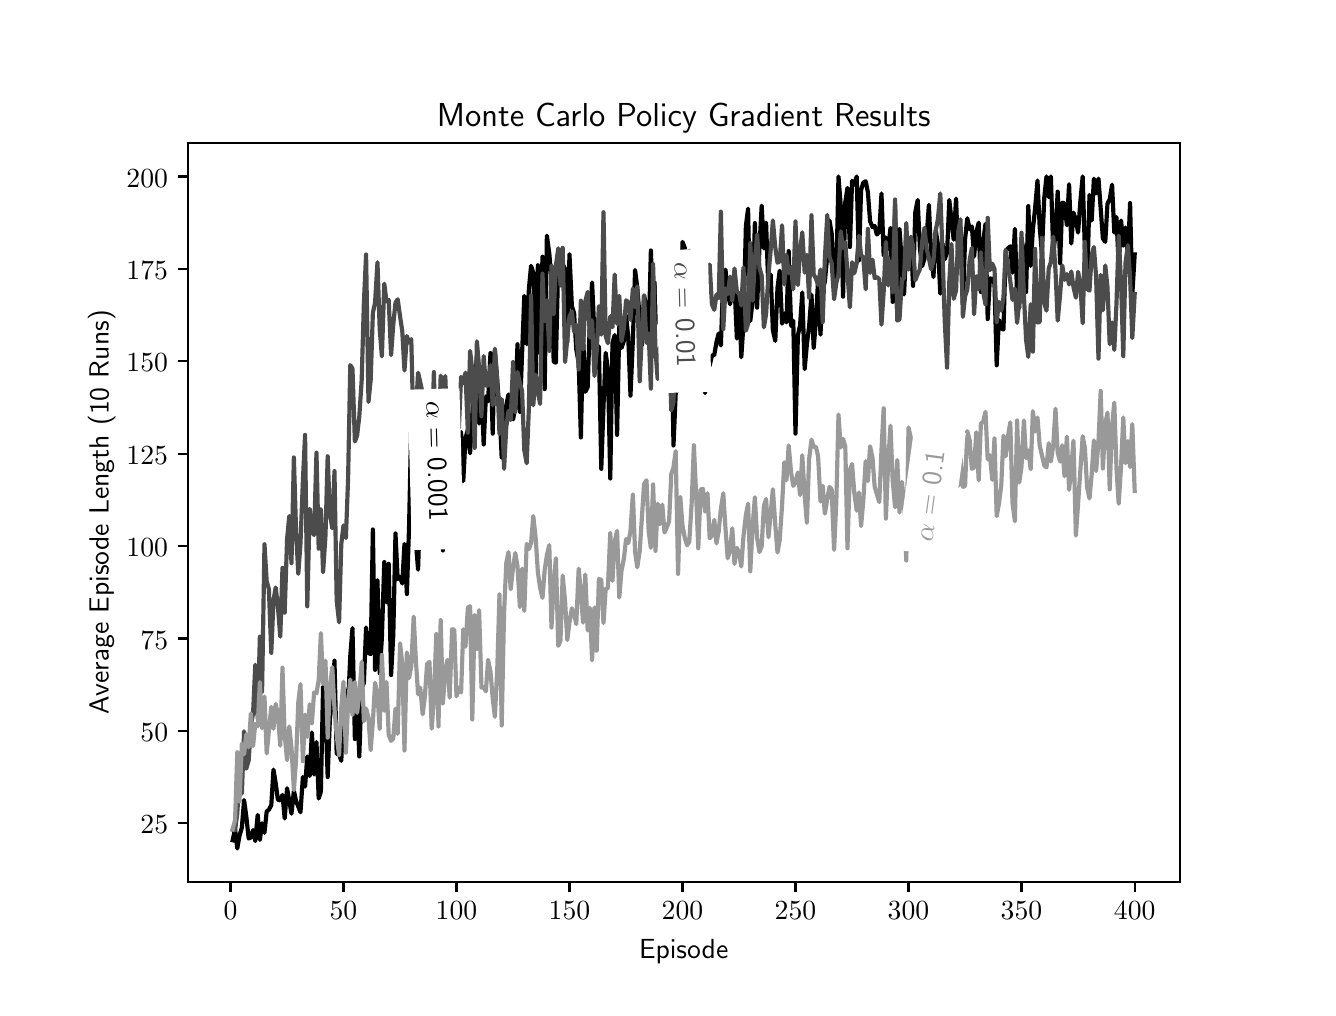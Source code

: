 \begingroup%
\makeatletter%
\begin{pgfpicture}%
\pgfpathrectangle{\pgfpointorigin}{\pgfqpoint{6.4in}{4.8in}}%
\pgfusepath{use as bounding box, clip}%
\begin{pgfscope}%
\pgfsetbuttcap%
\pgfsetmiterjoin%
\definecolor{currentfill}{rgb}{1.0,1.0,1.0}%
\pgfsetfillcolor{currentfill}%
\pgfsetlinewidth{0.0pt}%
\definecolor{currentstroke}{rgb}{1.0,1.0,1.0}%
\pgfsetstrokecolor{currentstroke}%
\pgfsetdash{}{0pt}%
\pgfpathmoveto{\pgfqpoint{0.0in}{0.0in}}%
\pgfpathlineto{\pgfqpoint{6.4in}{0.0in}}%
\pgfpathlineto{\pgfqpoint{6.4in}{4.8in}}%
\pgfpathlineto{\pgfqpoint{0.0in}{4.8in}}%
\pgfpathclose%
\pgfusepath{fill}%
\end{pgfscope}%
\begin{pgfscope}%
\pgfsetbuttcap%
\pgfsetmiterjoin%
\definecolor{currentfill}{rgb}{1.0,1.0,1.0}%
\pgfsetfillcolor{currentfill}%
\pgfsetlinewidth{0.0pt}%
\definecolor{currentstroke}{rgb}{0.0,0.0,0.0}%
\pgfsetstrokecolor{currentstroke}%
\pgfsetstrokeopacity{0.0}%
\pgfsetdash{}{0pt}%
\pgfpathmoveto{\pgfqpoint{0.8in}{0.528in}}%
\pgfpathlineto{\pgfqpoint{5.76in}{0.528in}}%
\pgfpathlineto{\pgfqpoint{5.76in}{4.224in}}%
\pgfpathlineto{\pgfqpoint{0.8in}{4.224in}}%
\pgfpathclose%
\pgfusepath{fill}%
\end{pgfscope}%
\begin{pgfscope}%
\pgfsetbuttcap%
\pgfsetroundjoin%
\definecolor{currentfill}{rgb}{0.0,0.0,0.0}%
\pgfsetfillcolor{currentfill}%
\pgfsetlinewidth{0.803pt}%
\definecolor{currentstroke}{rgb}{0.0,0.0,0.0}%
\pgfsetstrokecolor{currentstroke}%
\pgfsetdash{}{0pt}%
\pgfsys@defobject{currentmarker}{\pgfqpoint{0.0in}{-0.049in}}{\pgfqpoint{0.0in}{0.0in}}{%
\pgfpathmoveto{\pgfqpoint{0.0in}{0.0in}}%
\pgfpathlineto{\pgfqpoint{0.0in}{-0.049in}}%
\pgfusepath{stroke,fill}%
}%
\begin{pgfscope}%
\pgfsys@transformshift{1.014in}{0.528in}%
\pgfsys@useobject{currentmarker}{}%
\end{pgfscope}%
\end{pgfscope}%
\begin{pgfscope}%
\pgftext[x=1.014in,y=0.431in,,top]{\sffamily\fontsize{10.0}{12.0}\selectfont \(\displaystyle 0\)}%
\end{pgfscope}%
\begin{pgfscope}%
\pgfsetbuttcap%
\pgfsetroundjoin%
\definecolor{currentfill}{rgb}{0.0,0.0,0.0}%
\pgfsetfillcolor{currentfill}%
\pgfsetlinewidth{0.803pt}%
\definecolor{currentstroke}{rgb}{0.0,0.0,0.0}%
\pgfsetstrokecolor{currentstroke}%
\pgfsetdash{}{0pt}%
\pgfsys@defobject{currentmarker}{\pgfqpoint{0.0in}{-0.049in}}{\pgfqpoint{0.0in}{0.0in}}{%
\pgfpathmoveto{\pgfqpoint{0.0in}{0.0in}}%
\pgfpathlineto{\pgfqpoint{0.0in}{-0.049in}}%
\pgfusepath{stroke,fill}%
}%
\begin{pgfscope}%
\pgfsys@transformshift{1.579in}{0.528in}%
\pgfsys@useobject{currentmarker}{}%
\end{pgfscope}%
\end{pgfscope}%
\begin{pgfscope}%
\pgftext[x=1.579in,y=0.431in,,top]{\sffamily\fontsize{10.0}{12.0}\selectfont \(\displaystyle 50\)}%
\end{pgfscope}%
\begin{pgfscope}%
\pgfsetbuttcap%
\pgfsetroundjoin%
\definecolor{currentfill}{rgb}{0.0,0.0,0.0}%
\pgfsetfillcolor{currentfill}%
\pgfsetlinewidth{0.803pt}%
\definecolor{currentstroke}{rgb}{0.0,0.0,0.0}%
\pgfsetstrokecolor{currentstroke}%
\pgfsetdash{}{0pt}%
\pgfsys@defobject{currentmarker}{\pgfqpoint{0.0in}{-0.049in}}{\pgfqpoint{0.0in}{0.0in}}{%
\pgfpathmoveto{\pgfqpoint{0.0in}{0.0in}}%
\pgfpathlineto{\pgfqpoint{0.0in}{-0.049in}}%
\pgfusepath{stroke,fill}%
}%
\begin{pgfscope}%
\pgfsys@transformshift{2.144in}{0.528in}%
\pgfsys@useobject{currentmarker}{}%
\end{pgfscope}%
\end{pgfscope}%
\begin{pgfscope}%
\pgftext[x=2.144in,y=0.431in,,top]{\sffamily\fontsize{10.0}{12.0}\selectfont \(\displaystyle 100\)}%
\end{pgfscope}%
\begin{pgfscope}%
\pgfsetbuttcap%
\pgfsetroundjoin%
\definecolor{currentfill}{rgb}{0.0,0.0,0.0}%
\pgfsetfillcolor{currentfill}%
\pgfsetlinewidth{0.803pt}%
\definecolor{currentstroke}{rgb}{0.0,0.0,0.0}%
\pgfsetstrokecolor{currentstroke}%
\pgfsetdash{}{0pt}%
\pgfsys@defobject{currentmarker}{\pgfqpoint{0.0in}{-0.049in}}{\pgfqpoint{0.0in}{0.0in}}{%
\pgfpathmoveto{\pgfqpoint{0.0in}{0.0in}}%
\pgfpathlineto{\pgfqpoint{0.0in}{-0.049in}}%
\pgfusepath{stroke,fill}%
}%
\begin{pgfscope}%
\pgfsys@transformshift{2.709in}{0.528in}%
\pgfsys@useobject{currentmarker}{}%
\end{pgfscope}%
\end{pgfscope}%
\begin{pgfscope}%
\pgftext[x=2.709in,y=0.431in,,top]{\sffamily\fontsize{10.0}{12.0}\selectfont \(\displaystyle 150\)}%
\end{pgfscope}%
\begin{pgfscope}%
\pgfsetbuttcap%
\pgfsetroundjoin%
\definecolor{currentfill}{rgb}{0.0,0.0,0.0}%
\pgfsetfillcolor{currentfill}%
\pgfsetlinewidth{0.803pt}%
\definecolor{currentstroke}{rgb}{0.0,0.0,0.0}%
\pgfsetstrokecolor{currentstroke}%
\pgfsetdash{}{0pt}%
\pgfsys@defobject{currentmarker}{\pgfqpoint{0.0in}{-0.049in}}{\pgfqpoint{0.0in}{0.0in}}{%
\pgfpathmoveto{\pgfqpoint{0.0in}{0.0in}}%
\pgfpathlineto{\pgfqpoint{0.0in}{-0.049in}}%
\pgfusepath{stroke,fill}%
}%
\begin{pgfscope}%
\pgfsys@transformshift{3.274in}{0.528in}%
\pgfsys@useobject{currentmarker}{}%
\end{pgfscope}%
\end{pgfscope}%
\begin{pgfscope}%
\pgftext[x=3.274in,y=0.431in,,top]{\sffamily\fontsize{10.0}{12.0}\selectfont \(\displaystyle 200\)}%
\end{pgfscope}%
\begin{pgfscope}%
\pgfsetbuttcap%
\pgfsetroundjoin%
\definecolor{currentfill}{rgb}{0.0,0.0,0.0}%
\pgfsetfillcolor{currentfill}%
\pgfsetlinewidth{0.803pt}%
\definecolor{currentstroke}{rgb}{0.0,0.0,0.0}%
\pgfsetstrokecolor{currentstroke}%
\pgfsetdash{}{0pt}%
\pgfsys@defobject{currentmarker}{\pgfqpoint{0.0in}{-0.049in}}{\pgfqpoint{0.0in}{0.0in}}{%
\pgfpathmoveto{\pgfqpoint{0.0in}{0.0in}}%
\pgfpathlineto{\pgfqpoint{0.0in}{-0.049in}}%
\pgfusepath{stroke,fill}%
}%
\begin{pgfscope}%
\pgfsys@transformshift{3.839in}{0.528in}%
\pgfsys@useobject{currentmarker}{}%
\end{pgfscope}%
\end{pgfscope}%
\begin{pgfscope}%
\pgftext[x=3.839in,y=0.431in,,top]{\sffamily\fontsize{10.0}{12.0}\selectfont \(\displaystyle 250\)}%
\end{pgfscope}%
\begin{pgfscope}%
\pgfsetbuttcap%
\pgfsetroundjoin%
\definecolor{currentfill}{rgb}{0.0,0.0,0.0}%
\pgfsetfillcolor{currentfill}%
\pgfsetlinewidth{0.803pt}%
\definecolor{currentstroke}{rgb}{0.0,0.0,0.0}%
\pgfsetstrokecolor{currentstroke}%
\pgfsetdash{}{0pt}%
\pgfsys@defobject{currentmarker}{\pgfqpoint{0.0in}{-0.049in}}{\pgfqpoint{0.0in}{0.0in}}{%
\pgfpathmoveto{\pgfqpoint{0.0in}{0.0in}}%
\pgfpathlineto{\pgfqpoint{0.0in}{-0.049in}}%
\pgfusepath{stroke,fill}%
}%
\begin{pgfscope}%
\pgfsys@transformshift{4.404in}{0.528in}%
\pgfsys@useobject{currentmarker}{}%
\end{pgfscope}%
\end{pgfscope}%
\begin{pgfscope}%
\pgftext[x=4.404in,y=0.431in,,top]{\sffamily\fontsize{10.0}{12.0}\selectfont \(\displaystyle 300\)}%
\end{pgfscope}%
\begin{pgfscope}%
\pgfsetbuttcap%
\pgfsetroundjoin%
\definecolor{currentfill}{rgb}{0.0,0.0,0.0}%
\pgfsetfillcolor{currentfill}%
\pgfsetlinewidth{0.803pt}%
\definecolor{currentstroke}{rgb}{0.0,0.0,0.0}%
\pgfsetstrokecolor{currentstroke}%
\pgfsetdash{}{0pt}%
\pgfsys@defobject{currentmarker}{\pgfqpoint{0.0in}{-0.049in}}{\pgfqpoint{0.0in}{0.0in}}{%
\pgfpathmoveto{\pgfqpoint{0.0in}{0.0in}}%
\pgfpathlineto{\pgfqpoint{0.0in}{-0.049in}}%
\pgfusepath{stroke,fill}%
}%
\begin{pgfscope}%
\pgfsys@transformshift{4.969in}{0.528in}%
\pgfsys@useobject{currentmarker}{}%
\end{pgfscope}%
\end{pgfscope}%
\begin{pgfscope}%
\pgftext[x=4.969in,y=0.431in,,top]{\sffamily\fontsize{10.0}{12.0}\selectfont \(\displaystyle 350\)}%
\end{pgfscope}%
\begin{pgfscope}%
\pgfsetbuttcap%
\pgfsetroundjoin%
\definecolor{currentfill}{rgb}{0.0,0.0,0.0}%
\pgfsetfillcolor{currentfill}%
\pgfsetlinewidth{0.803pt}%
\definecolor{currentstroke}{rgb}{0.0,0.0,0.0}%
\pgfsetstrokecolor{currentstroke}%
\pgfsetdash{}{0pt}%
\pgfsys@defobject{currentmarker}{\pgfqpoint{0.0in}{-0.049in}}{\pgfqpoint{0.0in}{0.0in}}{%
\pgfpathmoveto{\pgfqpoint{0.0in}{0.0in}}%
\pgfpathlineto{\pgfqpoint{0.0in}{-0.049in}}%
\pgfusepath{stroke,fill}%
}%
\begin{pgfscope}%
\pgfsys@transformshift{5.535in}{0.528in}%
\pgfsys@useobject{currentmarker}{}%
\end{pgfscope}%
\end{pgfscope}%
\begin{pgfscope}%
\pgftext[x=5.535in,y=0.431in,,top]{\sffamily\fontsize{10.0}{12.0}\selectfont \(\displaystyle 400\)}%
\end{pgfscope}%
\begin{pgfscope}%
\pgftext[x=3.28in,y=0.241in,,top]{\sffamily\fontsize{10.0}{12.0}\selectfont Episode}%
\end{pgfscope}%
\begin{pgfscope}%
\pgfsetbuttcap%
\pgfsetroundjoin%
\definecolor{currentfill}{rgb}{0.0,0.0,0.0}%
\pgfsetfillcolor{currentfill}%
\pgfsetlinewidth{0.803pt}%
\definecolor{currentstroke}{rgb}{0.0,0.0,0.0}%
\pgfsetstrokecolor{currentstroke}%
\pgfsetdash{}{0pt}%
\pgfsys@defobject{currentmarker}{\pgfqpoint{-0.049in}{0.0in}}{\pgfqpoint{0.0in}{0.0in}}{%
\pgfpathmoveto{\pgfqpoint{0.0in}{0.0in}}%
\pgfpathlineto{\pgfqpoint{-0.049in}{0.0in}}%
\pgfusepath{stroke,fill}%
}%
\begin{pgfscope}%
\pgfsys@transformshift{0.8in}{0.822in}%
\pgfsys@useobject{currentmarker}{}%
\end{pgfscope}%
\end{pgfscope}%
\begin{pgfscope}%
\pgftext[x=0.564in,y=0.769in,left,base]{\sffamily\fontsize{10.0}{12.0}\selectfont \(\displaystyle 25\)}%
\end{pgfscope}%
\begin{pgfscope}%
\pgfsetbuttcap%
\pgfsetroundjoin%
\definecolor{currentfill}{rgb}{0.0,0.0,0.0}%
\pgfsetfillcolor{currentfill}%
\pgfsetlinewidth{0.803pt}%
\definecolor{currentstroke}{rgb}{0.0,0.0,0.0}%
\pgfsetstrokecolor{currentstroke}%
\pgfsetdash{}{0pt}%
\pgfsys@defobject{currentmarker}{\pgfqpoint{-0.049in}{0.0in}}{\pgfqpoint{0.0in}{0.0in}}{%
\pgfpathmoveto{\pgfqpoint{0.0in}{0.0in}}%
\pgfpathlineto{\pgfqpoint{-0.049in}{0.0in}}%
\pgfusepath{stroke,fill}%
}%
\begin{pgfscope}%
\pgfsys@transformshift{0.8in}{1.284in}%
\pgfsys@useobject{currentmarker}{}%
\end{pgfscope}%
\end{pgfscope}%
\begin{pgfscope}%
\pgftext[x=0.564in,y=1.231in,left,base]{\sffamily\fontsize{10.0}{12.0}\selectfont \(\displaystyle 50\)}%
\end{pgfscope}%
\begin{pgfscope}%
\pgfsetbuttcap%
\pgfsetroundjoin%
\definecolor{currentfill}{rgb}{0.0,0.0,0.0}%
\pgfsetfillcolor{currentfill}%
\pgfsetlinewidth{0.803pt}%
\definecolor{currentstroke}{rgb}{0.0,0.0,0.0}%
\pgfsetstrokecolor{currentstroke}%
\pgfsetdash{}{0pt}%
\pgfsys@defobject{currentmarker}{\pgfqpoint{-0.049in}{0.0in}}{\pgfqpoint{0.0in}{0.0in}}{%
\pgfpathmoveto{\pgfqpoint{0.0in}{0.0in}}%
\pgfpathlineto{\pgfqpoint{-0.049in}{0.0in}}%
\pgfusepath{stroke,fill}%
}%
\begin{pgfscope}%
\pgfsys@transformshift{0.8in}{1.746in}%
\pgfsys@useobject{currentmarker}{}%
\end{pgfscope}%
\end{pgfscope}%
\begin{pgfscope}%
\pgftext[x=0.564in,y=1.693in,left,base]{\sffamily\fontsize{10.0}{12.0}\selectfont \(\displaystyle 75\)}%
\end{pgfscope}%
\begin{pgfscope}%
\pgfsetbuttcap%
\pgfsetroundjoin%
\definecolor{currentfill}{rgb}{0.0,0.0,0.0}%
\pgfsetfillcolor{currentfill}%
\pgfsetlinewidth{0.803pt}%
\definecolor{currentstroke}{rgb}{0.0,0.0,0.0}%
\pgfsetstrokecolor{currentstroke}%
\pgfsetdash{}{0pt}%
\pgfsys@defobject{currentmarker}{\pgfqpoint{-0.049in}{0.0in}}{\pgfqpoint{0.0in}{0.0in}}{%
\pgfpathmoveto{\pgfqpoint{0.0in}{0.0in}}%
\pgfpathlineto{\pgfqpoint{-0.049in}{0.0in}}%
\pgfusepath{stroke,fill}%
}%
\begin{pgfscope}%
\pgfsys@transformshift{0.8in}{2.208in}%
\pgfsys@useobject{currentmarker}{}%
\end{pgfscope}%
\end{pgfscope}%
\begin{pgfscope}%
\pgftext[x=0.494in,y=2.155in,left,base]{\sffamily\fontsize{10.0}{12.0}\selectfont \(\displaystyle 100\)}%
\end{pgfscope}%
\begin{pgfscope}%
\pgfsetbuttcap%
\pgfsetroundjoin%
\definecolor{currentfill}{rgb}{0.0,0.0,0.0}%
\pgfsetfillcolor{currentfill}%
\pgfsetlinewidth{0.803pt}%
\definecolor{currentstroke}{rgb}{0.0,0.0,0.0}%
\pgfsetstrokecolor{currentstroke}%
\pgfsetdash{}{0pt}%
\pgfsys@defobject{currentmarker}{\pgfqpoint{-0.049in}{0.0in}}{\pgfqpoint{0.0in}{0.0in}}{%
\pgfpathmoveto{\pgfqpoint{0.0in}{0.0in}}%
\pgfpathlineto{\pgfqpoint{-0.049in}{0.0in}}%
\pgfusepath{stroke,fill}%
}%
\begin{pgfscope}%
\pgfsys@transformshift{0.8in}{2.67in}%
\pgfsys@useobject{currentmarker}{}%
\end{pgfscope}%
\end{pgfscope}%
\begin{pgfscope}%
\pgftext[x=0.494in,y=2.617in,left,base]{\sffamily\fontsize{10.0}{12.0}\selectfont \(\displaystyle 125\)}%
\end{pgfscope}%
\begin{pgfscope}%
\pgfsetbuttcap%
\pgfsetroundjoin%
\definecolor{currentfill}{rgb}{0.0,0.0,0.0}%
\pgfsetfillcolor{currentfill}%
\pgfsetlinewidth{0.803pt}%
\definecolor{currentstroke}{rgb}{0.0,0.0,0.0}%
\pgfsetstrokecolor{currentstroke}%
\pgfsetdash{}{0pt}%
\pgfsys@defobject{currentmarker}{\pgfqpoint{-0.049in}{0.0in}}{\pgfqpoint{0.0in}{0.0in}}{%
\pgfpathmoveto{\pgfqpoint{0.0in}{0.0in}}%
\pgfpathlineto{\pgfqpoint{-0.049in}{0.0in}}%
\pgfusepath{stroke,fill}%
}%
\begin{pgfscope}%
\pgfsys@transformshift{0.8in}{3.132in}%
\pgfsys@useobject{currentmarker}{}%
\end{pgfscope}%
\end{pgfscope}%
\begin{pgfscope}%
\pgftext[x=0.494in,y=3.079in,left,base]{\sffamily\fontsize{10.0}{12.0}\selectfont \(\displaystyle 150\)}%
\end{pgfscope}%
\begin{pgfscope}%
\pgfsetbuttcap%
\pgfsetroundjoin%
\definecolor{currentfill}{rgb}{0.0,0.0,0.0}%
\pgfsetfillcolor{currentfill}%
\pgfsetlinewidth{0.803pt}%
\definecolor{currentstroke}{rgb}{0.0,0.0,0.0}%
\pgfsetstrokecolor{currentstroke}%
\pgfsetdash{}{0pt}%
\pgfsys@defobject{currentmarker}{\pgfqpoint{-0.049in}{0.0in}}{\pgfqpoint{0.0in}{0.0in}}{%
\pgfpathmoveto{\pgfqpoint{0.0in}{0.0in}}%
\pgfpathlineto{\pgfqpoint{-0.049in}{0.0in}}%
\pgfusepath{stroke,fill}%
}%
\begin{pgfscope}%
\pgfsys@transformshift{0.8in}{3.594in}%
\pgfsys@useobject{currentmarker}{}%
\end{pgfscope}%
\end{pgfscope}%
\begin{pgfscope}%
\pgftext[x=0.494in,y=3.541in,left,base]{\sffamily\fontsize{10.0}{12.0}\selectfont \(\displaystyle 175\)}%
\end{pgfscope}%
\begin{pgfscope}%
\pgfsetbuttcap%
\pgfsetroundjoin%
\definecolor{currentfill}{rgb}{0.0,0.0,0.0}%
\pgfsetfillcolor{currentfill}%
\pgfsetlinewidth{0.803pt}%
\definecolor{currentstroke}{rgb}{0.0,0.0,0.0}%
\pgfsetstrokecolor{currentstroke}%
\pgfsetdash{}{0pt}%
\pgfsys@defobject{currentmarker}{\pgfqpoint{-0.049in}{0.0in}}{\pgfqpoint{0.0in}{0.0in}}{%
\pgfpathmoveto{\pgfqpoint{0.0in}{0.0in}}%
\pgfpathlineto{\pgfqpoint{-0.049in}{0.0in}}%
\pgfusepath{stroke,fill}%
}%
\begin{pgfscope}%
\pgfsys@transformshift{0.8in}{4.056in}%
\pgfsys@useobject{currentmarker}{}%
\end{pgfscope}%
\end{pgfscope}%
\begin{pgfscope}%
\pgftext[x=0.494in,y=4.003in,left,base]{\sffamily\fontsize{10.0}{12.0}\selectfont \(\displaystyle 200\)}%
\end{pgfscope}%
\begin{pgfscope}%
\pgftext[x=0.439in,y=2.376in,,bottom,rotate=90.0]{\sffamily\fontsize{10.0}{12.0}\selectfont Average Episode Length (10 Runs)}%
\end{pgfscope}%
\begin{pgfscope}%
\pgfpathrectangle{\pgfqpoint{0.8in}{0.528in}}{\pgfqpoint{4.96in}{3.696in}} %
\pgfusepath{clip}%
\pgfsetrectcap%
\pgfsetroundjoin%
\pgfsetlinewidth{1.506pt}%
\definecolor{currentstroke}{rgb}{0.0,0.0,0.0}%
\pgfsetstrokecolor{currentstroke}%
\pgfsetdash{}{0pt}%
\pgfpathmoveto{\pgfqpoint{1.025in}{0.737in}}%
\pgfpathlineto{\pgfqpoint{1.037in}{0.794in}}%
\pgfpathlineto{\pgfqpoint{1.048in}{0.696in}}%
\pgfpathlineto{\pgfqpoint{1.059in}{0.759in}}%
\pgfpathlineto{\pgfqpoint{1.071in}{0.801in}}%
\pgfpathlineto{\pgfqpoint{1.082in}{0.938in}}%
\pgfpathlineto{\pgfqpoint{1.093in}{0.857in}}%
\pgfpathlineto{\pgfqpoint{1.105in}{0.746in}}%
\pgfpathlineto{\pgfqpoint{1.116in}{0.751in}}%
\pgfpathlineto{\pgfqpoint{1.127in}{0.788in}}%
\pgfpathlineto{\pgfqpoint{1.138in}{0.733in}}%
\pgfpathlineto{\pgfqpoint{1.15in}{0.864in}}%
\pgfpathlineto{\pgfqpoint{1.161in}{0.739in}}%
\pgfpathlineto{\pgfqpoint{1.172in}{0.822in}}%
\pgfpathlineto{\pgfqpoint{1.184in}{0.774in}}%
\pgfpathlineto{\pgfqpoint{1.195in}{0.881in}}%
\pgfpathlineto{\pgfqpoint{1.206in}{0.89in}}%
\pgfpathlineto{\pgfqpoint{1.218in}{0.912in}}%
\pgfpathlineto{\pgfqpoint{1.229in}{1.09in}}%
\pgfpathlineto{\pgfqpoint{1.24in}{1.023in}}%
\pgfpathlineto{\pgfqpoint{1.251in}{0.94in}}%
\pgfpathlineto{\pgfqpoint{1.263in}{0.936in}}%
\pgfpathlineto{\pgfqpoint{1.274in}{0.964in}}%
\pgfpathlineto{\pgfqpoint{1.285in}{0.846in}}%
\pgfpathlineto{\pgfqpoint{1.297in}{0.997in}}%
\pgfpathlineto{\pgfqpoint{1.319in}{0.87in}}%
\pgfpathlineto{\pgfqpoint{1.331in}{0.984in}}%
\pgfpathlineto{\pgfqpoint{1.342in}{0.934in}}%
\pgfpathlineto{\pgfqpoint{1.364in}{0.877in}}%
\pgfpathlineto{\pgfqpoint{1.376in}{1.053in}}%
\pgfpathlineto{\pgfqpoint{1.387in}{1.005in}}%
\pgfpathlineto{\pgfqpoint{1.398in}{1.156in}}%
\pgfpathlineto{\pgfqpoint{1.41in}{1.058in}}%
\pgfpathlineto{\pgfqpoint{1.421in}{1.276in}}%
\pgfpathlineto{\pgfqpoint{1.432in}{1.066in}}%
\pgfpathlineto{\pgfqpoint{1.444in}{1.228in}}%
\pgfpathlineto{\pgfqpoint{1.455in}{0.946in}}%
\pgfpathlineto{\pgfqpoint{1.466in}{0.981in}}%
\pgfpathlineto{\pgfqpoint{1.477in}{1.506in}}%
\pgfpathlineto{\pgfqpoint{1.489in}{1.389in}}%
\pgfpathlineto{\pgfqpoint{1.5in}{1.053in}}%
\pgfpathlineto{\pgfqpoint{1.511in}{1.343in}}%
\pgfpathlineto{\pgfqpoint{1.523in}{1.446in}}%
\pgfpathlineto{\pgfqpoint{1.534in}{1.635in}}%
\pgfpathlineto{\pgfqpoint{1.545in}{1.169in}}%
\pgfpathlineto{\pgfqpoint{1.557in}{1.167in}}%
\pgfpathlineto{\pgfqpoint{1.568in}{1.134in}}%
\pgfpathlineto{\pgfqpoint{1.579in}{1.38in}}%
\pgfpathlineto{\pgfqpoint{1.591in}{1.485in}}%
\pgfpathlineto{\pgfqpoint{1.602in}{1.42in}}%
\pgfpathlineto{\pgfqpoint{1.613in}{1.659in}}%
\pgfpathlineto{\pgfqpoint{1.624in}{1.798in}}%
\pgfpathlineto{\pgfqpoint{1.636in}{1.243in}}%
\pgfpathlineto{\pgfqpoint{1.647in}{1.448in}}%
\pgfpathlineto{\pgfqpoint{1.658in}{1.156in}}%
\pgfpathlineto{\pgfqpoint{1.67in}{1.498in}}%
\pgfpathlineto{\pgfqpoint{1.681in}{1.524in}}%
\pgfpathlineto{\pgfqpoint{1.692in}{1.801in}}%
\pgfpathlineto{\pgfqpoint{1.704in}{1.674in}}%
\pgfpathlineto{\pgfqpoint{1.715in}{1.668in}}%
\pgfpathlineto{\pgfqpoint{1.726in}{2.291in}}%
\pgfpathlineto{\pgfqpoint{1.737in}{1.589in}}%
\pgfpathlineto{\pgfqpoint{1.749in}{2.036in}}%
\pgfpathlineto{\pgfqpoint{1.76in}{1.572in}}%
\pgfpathlineto{\pgfqpoint{1.771in}{1.749in}}%
\pgfpathlineto{\pgfqpoint{1.783in}{2.128in}}%
\pgfpathlineto{\pgfqpoint{1.794in}{1.927in}}%
\pgfpathlineto{\pgfqpoint{1.805in}{2.119in}}%
\pgfpathlineto{\pgfqpoint{1.817in}{1.563in}}%
\pgfpathlineto{\pgfqpoint{1.828in}{1.762in}}%
\pgfpathlineto{\pgfqpoint{1.839in}{2.271in}}%
\pgfpathlineto{\pgfqpoint{1.85in}{2.043in}}%
\pgfpathlineto{\pgfqpoint{1.862in}{2.053in}}%
\pgfpathlineto{\pgfqpoint{1.873in}{2.021in}}%
\pgfpathlineto{\pgfqpoint{1.884in}{2.219in}}%
\pgfpathlineto{\pgfqpoint{1.896in}{1.968in}}%
\pgfpathlineto{\pgfqpoint{1.907in}{2.308in}}%
\pgfpathlineto{\pgfqpoint{1.918in}{2.825in}}%
\pgfpathlineto{\pgfqpoint{1.93in}{2.572in}}%
\pgfpathlineto{\pgfqpoint{1.941in}{2.228in}}%
\pgfpathlineto{\pgfqpoint{1.952in}{2.09in}}%
\pgfpathlineto{\pgfqpoint{1.963in}{2.444in}}%
\pgfpathlineto{\pgfqpoint{1.975in}{2.881in}}%
\pgfpathlineto{\pgfqpoint{1.986in}{2.847in}}%
\pgfpathlineto{\pgfqpoint{1.997in}{2.916in}}%
\pgfpathlineto{\pgfqpoint{2.009in}{2.583in}}%
\pgfpathlineto{\pgfqpoint{2.02in}{2.487in}}%
\pgfpathlineto{\pgfqpoint{2.031in}{2.923in}}%
\pgfpathlineto{\pgfqpoint{2.043in}{2.496in}}%
\pgfpathlineto{\pgfqpoint{2.054in}{2.224in}}%
\pgfpathlineto{\pgfqpoint{2.065in}{2.72in}}%
\pgfpathlineto{\pgfqpoint{2.076in}{2.186in}}%
\pgfpathlineto{\pgfqpoint{2.088in}{2.703in}}%
\pgfpathlineto{\pgfqpoint{2.099in}{2.419in}}%
\pgfpathlineto{\pgfqpoint{2.11in}{2.43in}}%
\pgfpathlineto{\pgfqpoint{2.122in}{2.478in}}%
\pgfpathlineto{\pgfqpoint{2.133in}{2.716in}}%
\pgfpathlineto{\pgfqpoint{2.144in}{2.666in}}%
\pgfpathlineto{\pgfqpoint{2.156in}{2.271in}}%
\pgfpathlineto{\pgfqpoint{2.167in}{2.777in}}%
\pgfpathlineto{\pgfqpoint{2.178in}{2.533in}}%
\pgfpathlineto{\pgfqpoint{2.189in}{2.747in}}%
\pgfpathlineto{\pgfqpoint{2.201in}{2.79in}}%
\pgfpathlineto{\pgfqpoint{2.212in}{2.672in}}%
\pgfpathlineto{\pgfqpoint{2.223in}{2.868in}}%
\pgfpathlineto{\pgfqpoint{2.246in}{3.152in}}%
\pgfpathlineto{\pgfqpoint{2.257in}{2.82in}}%
\pgfpathlineto{\pgfqpoint{2.269in}{2.995in}}%
\pgfpathlineto{\pgfqpoint{2.28in}{2.716in}}%
\pgfpathlineto{\pgfqpoint{2.291in}{2.956in}}%
\pgfpathlineto{\pgfqpoint{2.302in}{2.932in}}%
\pgfpathlineto{\pgfqpoint{2.314in}{3.173in}}%
\pgfpathlineto{\pgfqpoint{2.325in}{2.77in}}%
\pgfpathlineto{\pgfqpoint{2.336in}{3.186in}}%
\pgfpathlineto{\pgfqpoint{2.359in}{2.89in}}%
\pgfpathlineto{\pgfqpoint{2.37in}{2.65in}}%
\pgfpathlineto{\pgfqpoint{2.382in}{2.668in}}%
\pgfpathlineto{\pgfqpoint{2.393in}{2.912in}}%
\pgfpathlineto{\pgfqpoint{2.404in}{2.966in}}%
\pgfpathlineto{\pgfqpoint{2.415in}{2.857in}}%
\pgfpathlineto{\pgfqpoint{2.427in}{2.842in}}%
\pgfpathlineto{\pgfqpoint{2.438in}{2.899in}}%
\pgfpathlineto{\pgfqpoint{2.449in}{3.217in}}%
\pgfpathlineto{\pgfqpoint{2.461in}{2.879in}}%
\pgfpathlineto{\pgfqpoint{2.483in}{3.459in}}%
\pgfpathlineto{\pgfqpoint{2.495in}{3.217in}}%
\pgfpathlineto{\pgfqpoint{2.506in}{3.494in}}%
\pgfpathlineto{\pgfqpoint{2.517in}{3.609in}}%
\pgfpathlineto{\pgfqpoint{2.528in}{3.574in}}%
\pgfpathlineto{\pgfqpoint{2.54in}{3.052in}}%
\pgfpathlineto{\pgfqpoint{2.551in}{3.612in}}%
\pgfpathlineto{\pgfqpoint{2.562in}{3.174in}}%
\pgfpathlineto{\pgfqpoint{2.574in}{3.655in}}%
\pgfpathlineto{\pgfqpoint{2.585in}{2.993in}}%
\pgfpathlineto{\pgfqpoint{2.596in}{3.76in}}%
\pgfpathlineto{\pgfqpoint{2.608in}{3.672in}}%
\pgfpathlineto{\pgfqpoint{2.619in}{3.546in}}%
\pgfpathlineto{\pgfqpoint{2.63in}{3.13in}}%
\pgfpathlineto{\pgfqpoint{2.641in}{3.125in}}%
\pgfpathlineto{\pgfqpoint{2.653in}{3.633in}}%
\pgfpathlineto{\pgfqpoint{2.664in}{3.64in}}%
\pgfpathlineto{\pgfqpoint{2.687in}{3.594in}}%
\pgfpathlineto{\pgfqpoint{2.698in}{3.228in}}%
\pgfpathlineto{\pgfqpoint{2.709in}{3.666in}}%
\pgfpathlineto{\pgfqpoint{2.721in}{3.407in}}%
\pgfpathlineto{\pgfqpoint{2.732in}{3.374in}}%
\pgfpathlineto{\pgfqpoint{2.743in}{3.191in}}%
\pgfpathlineto{\pgfqpoint{2.755in}{3.125in}}%
\pgfpathlineto{\pgfqpoint{2.766in}{2.751in}}%
\pgfpathlineto{\pgfqpoint{2.777in}{3.259in}}%
\pgfpathlineto{\pgfqpoint{2.788in}{2.979in}}%
\pgfpathlineto{\pgfqpoint{2.8in}{3.003in}}%
\pgfpathlineto{\pgfqpoint{2.811in}{3.335in}}%
\pgfpathlineto{\pgfqpoint{2.822in}{3.526in}}%
\pgfpathlineto{\pgfqpoint{2.834in}{3.265in}}%
\pgfpathlineto{\pgfqpoint{2.845in}{3.193in}}%
\pgfpathlineto{\pgfqpoint{2.856in}{3.206in}}%
\pgfpathlineto{\pgfqpoint{2.868in}{2.594in}}%
\pgfpathlineto{\pgfqpoint{2.879in}{2.905in}}%
\pgfpathlineto{\pgfqpoint{2.89in}{3.174in}}%
\pgfpathlineto{\pgfqpoint{2.901in}{3.093in}}%
\pgfpathlineto{\pgfqpoint{2.913in}{2.546in}}%
\pgfpathlineto{\pgfqpoint{2.924in}{3.224in}}%
\pgfpathlineto{\pgfqpoint{2.935in}{3.263in}}%
\pgfpathlineto{\pgfqpoint{2.947in}{2.764in}}%
\pgfpathlineto{\pgfqpoint{2.958in}{3.306in}}%
\pgfpathlineto{\pgfqpoint{2.969in}{3.198in}}%
\pgfpathlineto{\pgfqpoint{2.981in}{3.234in}}%
\pgfpathlineto{\pgfqpoint{2.992in}{3.361in}}%
\pgfpathlineto{\pgfqpoint{3.003in}{3.25in}}%
\pgfpathlineto{\pgfqpoint{3.014in}{2.96in}}%
\pgfpathlineto{\pgfqpoint{3.026in}{3.239in}}%
\pgfpathlineto{\pgfqpoint{3.037in}{3.588in}}%
\pgfpathlineto{\pgfqpoint{3.048in}{3.5in}}%
\pgfpathlineto{\pgfqpoint{3.071in}{3.211in}}%
\pgfpathlineto{\pgfqpoint{3.082in}{3.461in}}%
\pgfpathlineto{\pgfqpoint{3.094in}{3.402in}}%
\pgfpathlineto{\pgfqpoint{3.105in}{3.252in}}%
\pgfpathlineto{\pgfqpoint{3.116in}{3.686in}}%
\pgfpathlineto{\pgfqpoint{3.127in}{3.365in}}%
\pgfpathlineto{\pgfqpoint{3.139in}{3.524in}}%
\pgfpathlineto{\pgfqpoint{3.15in}{3.326in}}%
\pgfpathlineto{\pgfqpoint{3.161in}{3.594in}}%
\pgfpathlineto{\pgfqpoint{3.173in}{3.455in}}%
\pgfpathlineto{\pgfqpoint{3.184in}{3.516in}}%
\pgfpathlineto{\pgfqpoint{3.195in}{3.539in}}%
\pgfpathlineto{\pgfqpoint{3.207in}{3.502in}}%
\pgfpathlineto{\pgfqpoint{3.218in}{3.359in}}%
\pgfpathlineto{\pgfqpoint{3.229in}{2.711in}}%
\pgfpathlineto{\pgfqpoint{3.24in}{2.967in}}%
\pgfpathlineto{\pgfqpoint{3.263in}{3.215in}}%
\pgfpathlineto{\pgfqpoint{3.274in}{3.729in}}%
\pgfpathlineto{\pgfqpoint{3.286in}{3.697in}}%
\pgfpathlineto{\pgfqpoint{3.297in}{3.32in}}%
\pgfpathlineto{\pgfqpoint{3.308in}{3.683in}}%
\pgfpathlineto{\pgfqpoint{3.32in}{3.309in}}%
\pgfpathlineto{\pgfqpoint{3.331in}{3.352in}}%
\pgfpathlineto{\pgfqpoint{3.342in}{3.084in}}%
\pgfpathlineto{\pgfqpoint{3.353in}{3.126in}}%
\pgfpathlineto{\pgfqpoint{3.365in}{3.387in}}%
\pgfpathlineto{\pgfqpoint{3.376in}{3.193in}}%
\pgfpathlineto{\pgfqpoint{3.387in}{2.973in}}%
\pgfpathlineto{\pgfqpoint{3.399in}{3.141in}}%
\pgfpathlineto{\pgfqpoint{3.41in}{3.11in}}%
\pgfpathlineto{\pgfqpoint{3.421in}{3.16in}}%
\pgfpathlineto{\pgfqpoint{3.433in}{3.163in}}%
\pgfpathlineto{\pgfqpoint{3.444in}{3.228in}}%
\pgfpathlineto{\pgfqpoint{3.455in}{3.271in}}%
\pgfpathlineto{\pgfqpoint{3.466in}{3.211in}}%
\pgfpathlineto{\pgfqpoint{3.478in}{3.561in}}%
\pgfpathlineto{\pgfqpoint{3.489in}{3.59in}}%
\pgfpathlineto{\pgfqpoint{3.5in}{3.474in}}%
\pgfpathlineto{\pgfqpoint{3.512in}{3.417in}}%
\pgfpathlineto{\pgfqpoint{3.523in}{3.513in}}%
\pgfpathlineto{\pgfqpoint{3.534in}{3.518in}}%
\pgfpathlineto{\pgfqpoint{3.546in}{3.245in}}%
\pgfpathlineto{\pgfqpoint{3.557in}{3.468in}}%
\pgfpathlineto{\pgfqpoint{3.568in}{3.152in}}%
\pgfpathlineto{\pgfqpoint{3.579in}{3.319in}}%
\pgfpathlineto{\pgfqpoint{3.591in}{3.808in}}%
\pgfpathlineto{\pgfqpoint{3.602in}{3.895in}}%
\pgfpathlineto{\pgfqpoint{3.613in}{3.333in}}%
\pgfpathlineto{\pgfqpoint{3.625in}{3.435in}}%
\pgfpathlineto{\pgfqpoint{3.636in}{3.823in}}%
\pgfpathlineto{\pgfqpoint{3.647in}{3.4in}}%
\pgfpathlineto{\pgfqpoint{3.659in}{3.705in}}%
\pgfpathlineto{\pgfqpoint{3.67in}{3.91in}}%
\pgfpathlineto{\pgfqpoint{3.681in}{3.696in}}%
\pgfpathlineto{\pgfqpoint{3.692in}{3.825in}}%
\pgfpathlineto{\pgfqpoint{3.704in}{3.481in}}%
\pgfpathlineto{\pgfqpoint{3.715in}{3.566in}}%
\pgfpathlineto{\pgfqpoint{3.726in}{3.287in}}%
\pgfpathlineto{\pgfqpoint{3.738in}{3.234in}}%
\pgfpathlineto{\pgfqpoint{3.749in}{3.498in}}%
\pgfpathlineto{\pgfqpoint{3.76in}{3.585in}}%
\pgfpathlineto{\pgfqpoint{3.772in}{3.32in}}%
\pgfpathlineto{\pgfqpoint{3.783in}{3.37in}}%
\pgfpathlineto{\pgfqpoint{3.794in}{3.326in}}%
\pgfpathlineto{\pgfqpoint{3.805in}{3.683in}}%
\pgfpathlineto{\pgfqpoint{3.817in}{3.309in}}%
\pgfpathlineto{\pgfqpoint{3.828in}{3.335in}}%
\pgfpathlineto{\pgfqpoint{3.839in}{2.77in}}%
\pgfpathlineto{\pgfqpoint{3.851in}{3.261in}}%
\pgfpathlineto{\pgfqpoint{3.862in}{3.313in}}%
\pgfpathlineto{\pgfqpoint{3.873in}{3.476in}}%
\pgfpathlineto{\pgfqpoint{3.885in}{3.093in}}%
\pgfpathlineto{\pgfqpoint{3.896in}{3.217in}}%
\pgfpathlineto{\pgfqpoint{3.907in}{3.306in}}%
\pgfpathlineto{\pgfqpoint{3.919in}{3.465in}}%
\pgfpathlineto{\pgfqpoint{3.93in}{3.198in}}%
\pgfpathlineto{\pgfqpoint{3.941in}{3.332in}}%
\pgfpathlineto{\pgfqpoint{3.952in}{3.539in}}%
\pgfpathlineto{\pgfqpoint{3.964in}{3.265in}}%
\pgfpathlineto{\pgfqpoint{3.975in}{3.492in}}%
\pgfpathlineto{\pgfqpoint{3.986in}{3.531in}}%
\pgfpathlineto{\pgfqpoint{3.998in}{3.66in}}%
\pgfpathlineto{\pgfqpoint{4.009in}{3.836in}}%
\pgfpathlineto{\pgfqpoint{4.02in}{3.771in}}%
\pgfpathlineto{\pgfqpoint{4.032in}{3.539in}}%
\pgfpathlineto{\pgfqpoint{4.043in}{3.555in}}%
\pgfpathlineto{\pgfqpoint{4.054in}{4.056in}}%
\pgfpathlineto{\pgfqpoint{4.065in}{3.914in}}%
\pgfpathlineto{\pgfqpoint{4.077in}{3.455in}}%
\pgfpathlineto{\pgfqpoint{4.088in}{3.927in}}%
\pgfpathlineto{\pgfqpoint{4.099in}{3.999in}}%
\pgfpathlineto{\pgfqpoint{4.111in}{3.703in}}%
\pgfpathlineto{\pgfqpoint{4.122in}{4.034in}}%
\pgfpathlineto{\pgfqpoint{4.133in}{4.015in}}%
\pgfpathlineto{\pgfqpoint{4.145in}{4.056in}}%
\pgfpathlineto{\pgfqpoint{4.156in}{3.636in}}%
\pgfpathlineto{\pgfqpoint{4.167in}{3.988in}}%
\pgfpathlineto{\pgfqpoint{4.178in}{4.025in}}%
\pgfpathlineto{\pgfqpoint{4.19in}{4.032in}}%
\pgfpathlineto{\pgfqpoint{4.201in}{3.977in}}%
\pgfpathlineto{\pgfqpoint{4.212in}{3.832in}}%
\pgfpathlineto{\pgfqpoint{4.224in}{3.803in}}%
\pgfpathlineto{\pgfqpoint{4.235in}{3.808in}}%
\pgfpathlineto{\pgfqpoint{4.246in}{3.766in}}%
\pgfpathlineto{\pgfqpoint{4.258in}{3.779in}}%
\pgfpathlineto{\pgfqpoint{4.269in}{3.971in}}%
\pgfpathlineto{\pgfqpoint{4.28in}{3.66in}}%
\pgfpathlineto{\pgfqpoint{4.291in}{3.751in}}%
\pgfpathlineto{\pgfqpoint{4.303in}{3.694in}}%
\pgfpathlineto{\pgfqpoint{4.314in}{3.799in}}%
\pgfpathlineto{\pgfqpoint{4.325in}{3.429in}}%
\pgfpathlineto{\pgfqpoint{4.337in}{3.91in}}%
\pgfpathlineto{\pgfqpoint{4.348in}{3.344in}}%
\pgfpathlineto{\pgfqpoint{4.359in}{3.794in}}%
\pgfpathlineto{\pgfqpoint{4.382in}{3.466in}}%
\pgfpathlineto{\pgfqpoint{4.393in}{3.727in}}%
\pgfpathlineto{\pgfqpoint{4.404in}{3.677in}}%
\pgfpathlineto{\pgfqpoint{4.416in}{3.731in}}%
\pgfpathlineto{\pgfqpoint{4.427in}{3.509in}}%
\pgfpathlineto{\pgfqpoint{4.438in}{3.877in}}%
\pgfpathlineto{\pgfqpoint{4.45in}{3.938in}}%
\pgfpathlineto{\pgfqpoint{4.461in}{3.697in}}%
\pgfpathlineto{\pgfqpoint{4.472in}{3.607in}}%
\pgfpathlineto{\pgfqpoint{4.484in}{3.644in}}%
\pgfpathlineto{\pgfqpoint{4.495in}{3.76in}}%
\pgfpathlineto{\pgfqpoint{4.506in}{3.914in}}%
\pgfpathlineto{\pgfqpoint{4.517in}{3.67in}}%
\pgfpathlineto{\pgfqpoint{4.529in}{3.553in}}%
\pgfpathlineto{\pgfqpoint{4.54in}{3.788in}}%
\pgfpathlineto{\pgfqpoint{4.551in}{3.718in}}%
\pgfpathlineto{\pgfqpoint{4.563in}{3.47in}}%
\pgfpathlineto{\pgfqpoint{4.574in}{3.721in}}%
\pgfpathlineto{\pgfqpoint{4.585in}{3.642in}}%
\pgfpathlineto{\pgfqpoint{4.597in}{3.675in}}%
\pgfpathlineto{\pgfqpoint{4.608in}{3.938in}}%
\pgfpathlineto{\pgfqpoint{4.63in}{3.74in}}%
\pgfpathlineto{\pgfqpoint{4.642in}{3.945in}}%
\pgfpathlineto{\pgfqpoint{4.653in}{3.629in}}%
\pgfpathlineto{\pgfqpoint{4.664in}{3.742in}}%
\pgfpathlineto{\pgfqpoint{4.676in}{3.417in}}%
\pgfpathlineto{\pgfqpoint{4.687in}{3.742in}}%
\pgfpathlineto{\pgfqpoint{4.698in}{3.847in}}%
\pgfpathlineto{\pgfqpoint{4.71in}{3.792in}}%
\pgfpathlineto{\pgfqpoint{4.721in}{3.806in}}%
\pgfpathlineto{\pgfqpoint{4.732in}{3.655in}}%
\pgfpathlineto{\pgfqpoint{4.743in}{3.777in}}%
\pgfpathlineto{\pgfqpoint{4.755in}{3.825in}}%
\pgfpathlineto{\pgfqpoint{4.766in}{3.478in}}%
\pgfpathlineto{\pgfqpoint{4.777in}{3.727in}}%
\pgfpathlineto{\pgfqpoint{4.789in}{3.819in}}%
\pgfpathlineto{\pgfqpoint{4.8in}{3.343in}}%
\pgfpathlineto{\pgfqpoint{4.811in}{3.546in}}%
\pgfpathlineto{\pgfqpoint{4.823in}{3.544in}}%
\pgfpathlineto{\pgfqpoint{4.834in}{3.52in}}%
\pgfpathlineto{\pgfqpoint{4.845in}{3.112in}}%
\pgfpathlineto{\pgfqpoint{4.856in}{3.339in}}%
\pgfpathlineto{\pgfqpoint{4.868in}{3.296in}}%
\pgfpathlineto{\pgfqpoint{4.879in}{3.291in}}%
\pgfpathlineto{\pgfqpoint{4.89in}{3.686in}}%
\pgfpathlineto{\pgfqpoint{4.902in}{3.697in}}%
\pgfpathlineto{\pgfqpoint{4.913in}{3.707in}}%
\pgfpathlineto{\pgfqpoint{4.924in}{3.575in}}%
\pgfpathlineto{\pgfqpoint{4.936in}{3.794in}}%
\pgfpathlineto{\pgfqpoint{4.947in}{3.468in}}%
\pgfpathlineto{\pgfqpoint{4.958in}{3.4in}}%
\pgfpathlineto{\pgfqpoint{4.969in}{3.747in}}%
\pgfpathlineto{\pgfqpoint{4.981in}{3.673in}}%
\pgfpathlineto{\pgfqpoint{4.992in}{3.478in}}%
\pgfpathlineto{\pgfqpoint{5.003in}{3.908in}}%
\pgfpathlineto{\pgfqpoint{5.015in}{3.609in}}%
\pgfpathlineto{\pgfqpoint{5.026in}{3.792in}}%
\pgfpathlineto{\pgfqpoint{5.037in}{3.895in}}%
\pgfpathlineto{\pgfqpoint{5.049in}{4.036in}}%
\pgfpathlineto{\pgfqpoint{5.06in}{3.805in}}%
\pgfpathlineto{\pgfqpoint{5.071in}{3.67in}}%
\pgfpathlineto{\pgfqpoint{5.083in}{3.951in}}%
\pgfpathlineto{\pgfqpoint{5.094in}{4.056in}}%
\pgfpathlineto{\pgfqpoint{5.105in}{3.953in}}%
\pgfpathlineto{\pgfqpoint{5.116in}{4.056in}}%
\pgfpathlineto{\pgfqpoint{5.128in}{3.67in}}%
\pgfpathlineto{\pgfqpoint{5.139in}{3.77in}}%
\pgfpathlineto{\pgfqpoint{5.15in}{3.98in}}%
\pgfpathlineto{\pgfqpoint{5.162in}{3.622in}}%
\pgfpathlineto{\pgfqpoint{5.173in}{3.925in}}%
\pgfpathlineto{\pgfqpoint{5.184in}{3.921in}}%
\pgfpathlineto{\pgfqpoint{5.196in}{3.812in}}%
\pgfpathlineto{\pgfqpoint{5.207in}{4.017in}}%
\pgfpathlineto{\pgfqpoint{5.218in}{3.721in}}%
\pgfpathlineto{\pgfqpoint{5.229in}{3.875in}}%
\pgfpathlineto{\pgfqpoint{5.241in}{3.84in}}%
\pgfpathlineto{\pgfqpoint{5.252in}{3.775in}}%
\pgfpathlineto{\pgfqpoint{5.263in}{3.928in}}%
\pgfpathlineto{\pgfqpoint{5.275in}{4.056in}}%
\pgfpathlineto{\pgfqpoint{5.286in}{3.685in}}%
\pgfpathlineto{\pgfqpoint{5.297in}{3.494in}}%
\pgfpathlineto{\pgfqpoint{5.309in}{3.964in}}%
\pgfpathlineto{\pgfqpoint{5.32in}{3.836in}}%
\pgfpathlineto{\pgfqpoint{5.331in}{4.045in}}%
\pgfpathlineto{\pgfqpoint{5.342in}{3.971in}}%
\pgfpathlineto{\pgfqpoint{5.354in}{4.045in}}%
\pgfpathlineto{\pgfqpoint{5.376in}{3.746in}}%
\pgfpathlineto{\pgfqpoint{5.388in}{3.729in}}%
\pgfpathlineto{\pgfqpoint{5.399in}{3.921in}}%
\pgfpathlineto{\pgfqpoint{5.41in}{3.941in}}%
\pgfpathlineto{\pgfqpoint{5.422in}{4.015in}}%
\pgfpathlineto{\pgfqpoint{5.433in}{3.775in}}%
\pgfpathlineto{\pgfqpoint{5.444in}{3.853in}}%
\pgfpathlineto{\pgfqpoint{5.455in}{3.609in}}%
\pgfpathlineto{\pgfqpoint{5.467in}{3.836in}}%
\pgfpathlineto{\pgfqpoint{5.478in}{3.71in}}%
\pgfpathlineto{\pgfqpoint{5.489in}{3.801in}}%
\pgfpathlineto{\pgfqpoint{5.501in}{3.651in}}%
\pgfpathlineto{\pgfqpoint{5.512in}{3.923in}}%
\pgfpathlineto{\pgfqpoint{5.523in}{3.463in}}%
\pgfpathlineto{\pgfqpoint{5.535in}{3.666in}}%
\pgfpathlineto{\pgfqpoint{5.535in}{3.666in}}%
\pgfusepath{stroke}%
\end{pgfscope}%
\begin{pgfscope}%
\pgfpathrectangle{\pgfqpoint{0.8in}{0.528in}}{\pgfqpoint{4.96in}{3.696in}} %
\pgfusepath{clip}%
\pgfsetrectcap%
\pgfsetroundjoin%
\pgfsetlinewidth{1.506pt}%
\definecolor{currentstroke}{rgb}{0.3,0.3,0.3}%
\pgfsetstrokecolor{currentstroke}%
\pgfsetdash{}{0pt}%
\pgfpathmoveto{\pgfqpoint{1.025in}{0.79in}}%
\pgfpathlineto{\pgfqpoint{1.037in}{0.787in}}%
\pgfpathlineto{\pgfqpoint{1.048in}{0.872in}}%
\pgfpathlineto{\pgfqpoint{1.059in}{1.049in}}%
\pgfpathlineto{\pgfqpoint{1.071in}{0.971in}}%
\pgfpathlineto{\pgfqpoint{1.082in}{1.282in}}%
\pgfpathlineto{\pgfqpoint{1.093in}{1.095in}}%
\pgfpathlineto{\pgfqpoint{1.105in}{1.136in}}%
\pgfpathlineto{\pgfqpoint{1.116in}{1.311in}}%
\pgfpathlineto{\pgfqpoint{1.127in}{1.372in}}%
\pgfpathlineto{\pgfqpoint{1.138in}{1.615in}}%
\pgfpathlineto{\pgfqpoint{1.15in}{1.347in}}%
\pgfpathlineto{\pgfqpoint{1.161in}{1.755in}}%
\pgfpathlineto{\pgfqpoint{1.172in}{1.48in}}%
\pgfpathlineto{\pgfqpoint{1.184in}{2.217in}}%
\pgfpathlineto{\pgfqpoint{1.195in}{2.032in}}%
\pgfpathlineto{\pgfqpoint{1.206in}{1.993in}}%
\pgfpathlineto{\pgfqpoint{1.218in}{1.674in}}%
\pgfpathlineto{\pgfqpoint{1.229in}{1.934in}}%
\pgfpathlineto{\pgfqpoint{1.24in}{2.001in}}%
\pgfpathlineto{\pgfqpoint{1.251in}{1.907in}}%
\pgfpathlineto{\pgfqpoint{1.263in}{1.755in}}%
\pgfpathlineto{\pgfqpoint{1.274in}{2.099in}}%
\pgfpathlineto{\pgfqpoint{1.285in}{1.875in}}%
\pgfpathlineto{\pgfqpoint{1.297in}{2.243in}}%
\pgfpathlineto{\pgfqpoint{1.308in}{2.358in}}%
\pgfpathlineto{\pgfqpoint{1.319in}{2.123in}}%
\pgfpathlineto{\pgfqpoint{1.331in}{2.651in}}%
\pgfpathlineto{\pgfqpoint{1.342in}{2.282in}}%
\pgfpathlineto{\pgfqpoint{1.353in}{2.069in}}%
\pgfpathlineto{\pgfqpoint{1.364in}{2.221in}}%
\pgfpathlineto{\pgfqpoint{1.376in}{2.533in}}%
\pgfpathlineto{\pgfqpoint{1.387in}{2.764in}}%
\pgfpathlineto{\pgfqpoint{1.398in}{1.907in}}%
\pgfpathlineto{\pgfqpoint{1.41in}{2.394in}}%
\pgfpathlineto{\pgfqpoint{1.421in}{2.284in}}%
\pgfpathlineto{\pgfqpoint{1.432in}{2.263in}}%
\pgfpathlineto{\pgfqpoint{1.444in}{2.675in}}%
\pgfpathlineto{\pgfqpoint{1.455in}{2.195in}}%
\pgfpathlineto{\pgfqpoint{1.466in}{2.393in}}%
\pgfpathlineto{\pgfqpoint{1.477in}{2.077in}}%
\pgfpathlineto{\pgfqpoint{1.489in}{2.26in}}%
\pgfpathlineto{\pgfqpoint{1.5in}{2.657in}}%
\pgfpathlineto{\pgfqpoint{1.511in}{2.37in}}%
\pgfpathlineto{\pgfqpoint{1.523in}{2.297in}}%
\pgfpathlineto{\pgfqpoint{1.534in}{2.583in}}%
\pgfpathlineto{\pgfqpoint{1.545in}{1.936in}}%
\pgfpathlineto{\pgfqpoint{1.557in}{1.827in}}%
\pgfpathlineto{\pgfqpoint{1.568in}{2.217in}}%
\pgfpathlineto{\pgfqpoint{1.579in}{2.311in}}%
\pgfpathlineto{\pgfqpoint{1.591in}{2.248in}}%
\pgfpathlineto{\pgfqpoint{1.602in}{2.542in}}%
\pgfpathlineto{\pgfqpoint{1.613in}{3.113in}}%
\pgfpathlineto{\pgfqpoint{1.624in}{3.095in}}%
\pgfpathlineto{\pgfqpoint{1.636in}{2.731in}}%
\pgfpathlineto{\pgfqpoint{1.647in}{2.76in}}%
\pgfpathlineto{\pgfqpoint{1.658in}{2.855in}}%
\pgfpathlineto{\pgfqpoint{1.67in}{3.038in}}%
\pgfpathlineto{\pgfqpoint{1.681in}{3.424in}}%
\pgfpathlineto{\pgfqpoint{1.692in}{3.666in}}%
\pgfpathlineto{\pgfqpoint{1.704in}{2.929in}}%
\pgfpathlineto{\pgfqpoint{1.715in}{3.038in}}%
\pgfpathlineto{\pgfqpoint{1.726in}{3.374in}}%
\pgfpathlineto{\pgfqpoint{1.737in}{3.426in}}%
\pgfpathlineto{\pgfqpoint{1.749in}{3.627in}}%
\pgfpathlineto{\pgfqpoint{1.76in}{3.296in}}%
\pgfpathlineto{\pgfqpoint{1.771in}{3.156in}}%
\pgfpathlineto{\pgfqpoint{1.783in}{3.52in}}%
\pgfpathlineto{\pgfqpoint{1.794in}{3.431in}}%
\pgfpathlineto{\pgfqpoint{1.805in}{3.439in}}%
\pgfpathlineto{\pgfqpoint{1.817in}{3.163in}}%
\pgfpathlineto{\pgfqpoint{1.828in}{3.317in}}%
\pgfpathlineto{\pgfqpoint{1.839in}{3.424in}}%
\pgfpathlineto{\pgfqpoint{1.85in}{3.442in}}%
\pgfpathlineto{\pgfqpoint{1.862in}{3.356in}}%
\pgfpathlineto{\pgfqpoint{1.873in}{3.282in}}%
\pgfpathlineto{\pgfqpoint{1.884in}{3.086in}}%
\pgfpathlineto{\pgfqpoint{1.896in}{3.258in}}%
\pgfpathlineto{\pgfqpoint{1.907in}{3.226in}}%
\pgfpathlineto{\pgfqpoint{1.918in}{3.243in}}%
\pgfpathlineto{\pgfqpoint{1.93in}{2.742in}}%
\pgfpathlineto{\pgfqpoint{1.941in}{2.881in}}%
\pgfpathlineto{\pgfqpoint{1.952in}{3.075in}}%
\pgfpathlineto{\pgfqpoint{1.963in}{3.027in}}%
\pgfpathlineto{\pgfqpoint{1.975in}{2.971in}}%
\pgfpathlineto{\pgfqpoint{1.986in}{2.857in}}%
\pgfpathlineto{\pgfqpoint{1.997in}{2.823in}}%
\pgfpathlineto{\pgfqpoint{2.009in}{2.311in}}%
\pgfpathlineto{\pgfqpoint{2.031in}{3.078in}}%
\pgfpathlineto{\pgfqpoint{2.043in}{2.581in}}%
\pgfpathlineto{\pgfqpoint{2.054in}{2.69in}}%
\pgfpathlineto{\pgfqpoint{2.065in}{3.06in}}%
\pgfpathlineto{\pgfqpoint{2.076in}{2.954in}}%
\pgfpathlineto{\pgfqpoint{2.088in}{3.058in}}%
\pgfpathlineto{\pgfqpoint{2.099in}{2.77in}}%
\pgfpathlineto{\pgfqpoint{2.11in}{2.851in}}%
\pgfpathlineto{\pgfqpoint{2.122in}{2.692in}}%
\pgfpathlineto{\pgfqpoint{2.144in}{2.866in}}%
\pgfpathlineto{\pgfqpoint{2.156in}{2.796in}}%
\pgfpathlineto{\pgfqpoint{2.167in}{3.054in}}%
\pgfpathlineto{\pgfqpoint{2.178in}{3.023in}}%
\pgfpathlineto{\pgfqpoint{2.189in}{3.075in}}%
\pgfpathlineto{\pgfqpoint{2.201in}{2.775in}}%
\pgfpathlineto{\pgfqpoint{2.212in}{3.184in}}%
\pgfpathlineto{\pgfqpoint{2.223in}{3.086in}}%
\pgfpathlineto{\pgfqpoint{2.235in}{2.699in}}%
\pgfpathlineto{\pgfqpoint{2.246in}{3.232in}}%
\pgfpathlineto{\pgfqpoint{2.257in}{3.102in}}%
\pgfpathlineto{\pgfqpoint{2.269in}{2.857in}}%
\pgfpathlineto{\pgfqpoint{2.28in}{3.158in}}%
\pgfpathlineto{\pgfqpoint{2.291in}{3.01in}}%
\pgfpathlineto{\pgfqpoint{2.302in}{3.01in}}%
\pgfpathlineto{\pgfqpoint{2.314in}{3.112in}}%
\pgfpathlineto{\pgfqpoint{2.325in}{2.912in}}%
\pgfpathlineto{\pgfqpoint{2.336in}{3.195in}}%
\pgfpathlineto{\pgfqpoint{2.348in}{3.036in}}%
\pgfpathlineto{\pgfqpoint{2.359in}{2.768in}}%
\pgfpathlineto{\pgfqpoint{2.37in}{2.943in}}%
\pgfpathlineto{\pgfqpoint{2.382in}{2.594in}}%
\pgfpathlineto{\pgfqpoint{2.393in}{2.803in}}%
\pgfpathlineto{\pgfqpoint{2.404in}{2.884in}}%
\pgfpathlineto{\pgfqpoint{2.415in}{2.838in}}%
\pgfpathlineto{\pgfqpoint{2.427in}{3.128in}}%
\pgfpathlineto{\pgfqpoint{2.438in}{2.877in}}%
\pgfpathlineto{\pgfqpoint{2.449in}{3.078in}}%
\pgfpathlineto{\pgfqpoint{2.461in}{3.025in}}%
\pgfpathlineto{\pgfqpoint{2.472in}{2.984in}}%
\pgfpathlineto{\pgfqpoint{2.483in}{2.688in}}%
\pgfpathlineto{\pgfqpoint{2.495in}{2.622in}}%
\pgfpathlineto{\pgfqpoint{2.506in}{2.899in}}%
\pgfpathlineto{\pgfqpoint{2.517in}{3.461in}}%
\pgfpathlineto{\pgfqpoint{2.528in}{2.912in}}%
\pgfpathlineto{\pgfqpoint{2.54in}{3.065in}}%
\pgfpathlineto{\pgfqpoint{2.551in}{2.982in}}%
\pgfpathlineto{\pgfqpoint{2.562in}{2.919in}}%
\pgfpathlineto{\pgfqpoint{2.574in}{3.57in}}%
\pgfpathlineto{\pgfqpoint{2.585in}{3.332in}}%
\pgfpathlineto{\pgfqpoint{2.596in}{3.437in}}%
\pgfpathlineto{\pgfqpoint{2.608in}{3.184in}}%
\pgfpathlineto{\pgfqpoint{2.619in}{3.609in}}%
\pgfpathlineto{\pgfqpoint{2.63in}{3.367in}}%
\pgfpathlineto{\pgfqpoint{2.641in}{3.611in}}%
\pgfpathlineto{\pgfqpoint{2.653in}{3.697in}}%
\pgfpathlineto{\pgfqpoint{2.664in}{3.511in}}%
\pgfpathlineto{\pgfqpoint{2.675in}{3.699in}}%
\pgfpathlineto{\pgfqpoint{2.687in}{3.128in}}%
\pgfpathlineto{\pgfqpoint{2.709in}{3.356in}}%
\pgfpathlineto{\pgfqpoint{2.721in}{3.381in}}%
\pgfpathlineto{\pgfqpoint{2.732in}{3.28in}}%
\pgfpathlineto{\pgfqpoint{2.743in}{3.315in}}%
\pgfpathlineto{\pgfqpoint{2.755in}{3.091in}}%
\pgfpathlineto{\pgfqpoint{2.766in}{3.435in}}%
\pgfpathlineto{\pgfqpoint{2.777in}{3.191in}}%
\pgfpathlineto{\pgfqpoint{2.788in}{3.431in}}%
\pgfpathlineto{\pgfqpoint{2.8in}{3.479in}}%
\pgfpathlineto{\pgfqpoint{2.811in}{3.25in}}%
\pgfpathlineto{\pgfqpoint{2.822in}{3.337in}}%
\pgfpathlineto{\pgfqpoint{2.834in}{3.058in}}%
\pgfpathlineto{\pgfqpoint{2.845in}{3.18in}}%
\pgfpathlineto{\pgfqpoint{2.856in}{3.407in}}%
\pgfpathlineto{\pgfqpoint{2.868in}{3.265in}}%
\pgfpathlineto{\pgfqpoint{2.879in}{3.877in}}%
\pgfpathlineto{\pgfqpoint{2.89in}{3.258in}}%
\pgfpathlineto{\pgfqpoint{2.901in}{3.222in}}%
\pgfpathlineto{\pgfqpoint{2.913in}{3.357in}}%
\pgfpathlineto{\pgfqpoint{2.924in}{3.302in}}%
\pgfpathlineto{\pgfqpoint{2.935in}{3.566in}}%
\pgfpathlineto{\pgfqpoint{2.947in}{3.319in}}%
\pgfpathlineto{\pgfqpoint{2.958in}{3.459in}}%
\pgfpathlineto{\pgfqpoint{2.969in}{3.232in}}%
\pgfpathlineto{\pgfqpoint{2.981in}{3.296in}}%
\pgfpathlineto{\pgfqpoint{2.992in}{3.437in}}%
\pgfpathlineto{\pgfqpoint{3.003in}{3.426in}}%
\pgfpathlineto{\pgfqpoint{3.014in}{3.339in}}%
\pgfpathlineto{\pgfqpoint{3.026in}{3.496in}}%
\pgfpathlineto{\pgfqpoint{3.037in}{3.402in}}%
\pgfpathlineto{\pgfqpoint{3.048in}{3.507in}}%
\pgfpathlineto{\pgfqpoint{3.06in}{3.032in}}%
\pgfpathlineto{\pgfqpoint{3.071in}{3.265in}}%
\pgfpathlineto{\pgfqpoint{3.082in}{3.461in}}%
\pgfpathlineto{\pgfqpoint{3.094in}{3.224in}}%
\pgfpathlineto{\pgfqpoint{3.105in}{3.271in}}%
\pgfpathlineto{\pgfqpoint{3.116in}{2.995in}}%
\pgfpathlineto{\pgfqpoint{3.127in}{3.618in}}%
\pgfpathlineto{\pgfqpoint{3.139in}{3.187in}}%
\pgfpathlineto{\pgfqpoint{3.15in}{3.043in}}%
\pgfpathlineto{\pgfqpoint{3.161in}{3.202in}}%
\pgfpathlineto{\pgfqpoint{3.173in}{3.008in}}%
\pgfpathlineto{\pgfqpoint{3.184in}{3.191in}}%
\pgfpathlineto{\pgfqpoint{3.195in}{3.039in}}%
\pgfpathlineto{\pgfqpoint{3.207in}{3.246in}}%
\pgfpathlineto{\pgfqpoint{3.218in}{2.886in}}%
\pgfpathlineto{\pgfqpoint{3.229in}{2.927in}}%
\pgfpathlineto{\pgfqpoint{3.24in}{3.296in}}%
\pgfpathlineto{\pgfqpoint{3.252in}{2.982in}}%
\pgfpathlineto{\pgfqpoint{3.263in}{3.154in}}%
\pgfpathlineto{\pgfqpoint{3.274in}{3.557in}}%
\pgfpathlineto{\pgfqpoint{3.286in}{3.11in}}%
\pgfpathlineto{\pgfqpoint{3.297in}{3.291in}}%
\pgfpathlineto{\pgfqpoint{3.308in}{3.241in}}%
\pgfpathlineto{\pgfqpoint{3.32in}{2.997in}}%
\pgfpathlineto{\pgfqpoint{3.331in}{3.328in}}%
\pgfpathlineto{\pgfqpoint{3.342in}{3.043in}}%
\pgfpathlineto{\pgfqpoint{3.353in}{3.108in}}%
\pgfpathlineto{\pgfqpoint{3.365in}{3.326in}}%
\pgfpathlineto{\pgfqpoint{3.387in}{3.176in}}%
\pgfpathlineto{\pgfqpoint{3.399in}{3.568in}}%
\pgfpathlineto{\pgfqpoint{3.41in}{3.616in}}%
\pgfpathlineto{\pgfqpoint{3.421in}{3.417in}}%
\pgfpathlineto{\pgfqpoint{3.433in}{3.389in}}%
\pgfpathlineto{\pgfqpoint{3.444in}{3.466in}}%
\pgfpathlineto{\pgfqpoint{3.455in}{3.448in}}%
\pgfpathlineto{\pgfqpoint{3.466in}{3.88in}}%
\pgfpathlineto{\pgfqpoint{3.478in}{3.293in}}%
\pgfpathlineto{\pgfqpoint{3.489in}{3.496in}}%
\pgfpathlineto{\pgfqpoint{3.5in}{3.468in}}%
\pgfpathlineto{\pgfqpoint{3.512in}{3.555in}}%
\pgfpathlineto{\pgfqpoint{3.523in}{3.435in}}%
\pgfpathlineto{\pgfqpoint{3.534in}{3.596in}}%
\pgfpathlineto{\pgfqpoint{3.546in}{3.479in}}%
\pgfpathlineto{\pgfqpoint{3.557in}{3.472in}}%
\pgfpathlineto{\pgfqpoint{3.568in}{3.411in}}%
\pgfpathlineto{\pgfqpoint{3.579in}{3.601in}}%
\pgfpathlineto{\pgfqpoint{3.591in}{3.285in}}%
\pgfpathlineto{\pgfqpoint{3.602in}{3.32in}}%
\pgfpathlineto{\pgfqpoint{3.613in}{3.723in}}%
\pgfpathlineto{\pgfqpoint{3.625in}{3.435in}}%
\pgfpathlineto{\pgfqpoint{3.636in}{3.635in}}%
\pgfpathlineto{\pgfqpoint{3.647in}{3.766in}}%
\pgfpathlineto{\pgfqpoint{3.659in}{3.599in}}%
\pgfpathlineto{\pgfqpoint{3.67in}{3.561in}}%
\pgfpathlineto{\pgfqpoint{3.681in}{3.302in}}%
\pgfpathlineto{\pgfqpoint{3.692in}{3.367in}}%
\pgfpathlineto{\pgfqpoint{3.704in}{3.566in}}%
\pgfpathlineto{\pgfqpoint{3.715in}{3.688in}}%
\pgfpathlineto{\pgfqpoint{3.726in}{3.836in}}%
\pgfpathlineto{\pgfqpoint{3.738in}{3.701in}}%
\pgfpathlineto{\pgfqpoint{3.749in}{3.625in}}%
\pgfpathlineto{\pgfqpoint{3.76in}{3.631in}}%
\pgfpathlineto{\pgfqpoint{3.772in}{3.812in}}%
\pgfpathlineto{\pgfqpoint{3.783in}{3.516in}}%
\pgfpathlineto{\pgfqpoint{3.794in}{3.664in}}%
\pgfpathlineto{\pgfqpoint{3.805in}{3.572in}}%
\pgfpathlineto{\pgfqpoint{3.817in}{3.603in}}%
\pgfpathlineto{\pgfqpoint{3.828in}{3.492in}}%
\pgfpathlineto{\pgfqpoint{3.839in}{3.831in}}%
\pgfpathlineto{\pgfqpoint{3.851in}{3.513in}}%
\pgfpathlineto{\pgfqpoint{3.862in}{3.685in}}%
\pgfpathlineto{\pgfqpoint{3.873in}{3.777in}}%
\pgfpathlineto{\pgfqpoint{3.885in}{3.575in}}%
\pgfpathlineto{\pgfqpoint{3.896in}{3.664in}}%
\pgfpathlineto{\pgfqpoint{3.907in}{3.45in}}%
\pgfpathlineto{\pgfqpoint{3.919in}{3.862in}}%
\pgfpathlineto{\pgfqpoint{3.93in}{3.566in}}%
\pgfpathlineto{\pgfqpoint{3.941in}{3.546in}}%
\pgfpathlineto{\pgfqpoint{3.952in}{3.514in}}%
\pgfpathlineto{\pgfqpoint{3.964in}{3.59in}}%
\pgfpathlineto{\pgfqpoint{3.975in}{3.328in}}%
\pgfpathlineto{\pgfqpoint{3.986in}{3.648in}}%
\pgfpathlineto{\pgfqpoint{3.998in}{3.864in}}%
\pgfpathlineto{\pgfqpoint{4.009in}{3.653in}}%
\pgfpathlineto{\pgfqpoint{4.02in}{3.622in}}%
\pgfpathlineto{\pgfqpoint{4.032in}{3.442in}}%
\pgfpathlineto{\pgfqpoint{4.043in}{3.522in}}%
\pgfpathlineto{\pgfqpoint{4.054in}{3.566in}}%
\pgfpathlineto{\pgfqpoint{4.065in}{3.782in}}%
\pgfpathlineto{\pgfqpoint{4.077in}{3.699in}}%
\pgfpathlineto{\pgfqpoint{4.088in}{3.727in}}%
\pgfpathlineto{\pgfqpoint{4.111in}{3.402in}}%
\pgfpathlineto{\pgfqpoint{4.122in}{3.627in}}%
\pgfpathlineto{\pgfqpoint{4.133in}{3.572in}}%
\pgfpathlineto{\pgfqpoint{4.145in}{3.622in}}%
\pgfpathlineto{\pgfqpoint{4.156in}{3.76in}}%
\pgfpathlineto{\pgfqpoint{4.167in}{3.662in}}%
\pgfpathlineto{\pgfqpoint{4.178in}{3.651in}}%
\pgfpathlineto{\pgfqpoint{4.19in}{3.492in}}%
\pgfpathlineto{\pgfqpoint{4.201in}{3.794in}}%
\pgfpathlineto{\pgfqpoint{4.212in}{3.574in}}%
\pgfpathlineto{\pgfqpoint{4.224in}{3.64in}}%
\pgfpathlineto{\pgfqpoint{4.235in}{3.548in}}%
\pgfpathlineto{\pgfqpoint{4.246in}{3.553in}}%
\pgfpathlineto{\pgfqpoint{4.258in}{3.542in}}%
\pgfpathlineto{\pgfqpoint{4.269in}{3.315in}}%
\pgfpathlineto{\pgfqpoint{4.28in}{3.481in}}%
\pgfpathlineto{\pgfqpoint{4.291in}{3.729in}}%
\pgfpathlineto{\pgfqpoint{4.303in}{3.511in}}%
\pgfpathlineto{\pgfqpoint{4.314in}{3.631in}}%
\pgfpathlineto{\pgfqpoint{4.325in}{3.476in}}%
\pgfpathlineto{\pgfqpoint{4.337in}{3.941in}}%
\pgfpathlineto{\pgfqpoint{4.348in}{3.335in}}%
\pgfpathlineto{\pgfqpoint{4.359in}{3.341in}}%
\pgfpathlineto{\pgfqpoint{4.371in}{3.535in}}%
\pgfpathlineto{\pgfqpoint{4.382in}{3.55in}}%
\pgfpathlineto{\pgfqpoint{4.393in}{3.823in}}%
\pgfpathlineto{\pgfqpoint{4.404in}{3.59in}}%
\pgfpathlineto{\pgfqpoint{4.416in}{3.755in}}%
\pgfpathlineto{\pgfqpoint{4.427in}{3.707in}}%
\pgfpathlineto{\pgfqpoint{4.438in}{3.537in}}%
\pgfpathlineto{\pgfqpoint{4.45in}{3.568in}}%
\pgfpathlineto{\pgfqpoint{4.461in}{3.592in}}%
\pgfpathlineto{\pgfqpoint{4.472in}{3.729in}}%
\pgfpathlineto{\pgfqpoint{4.484in}{3.799in}}%
\pgfpathlineto{\pgfqpoint{4.495in}{3.694in}}%
\pgfpathlineto{\pgfqpoint{4.506in}{3.648in}}%
\pgfpathlineto{\pgfqpoint{4.517in}{3.592in}}%
\pgfpathlineto{\pgfqpoint{4.529in}{3.635in}}%
\pgfpathlineto{\pgfqpoint{4.54in}{3.784in}}%
\pgfpathlineto{\pgfqpoint{4.551in}{3.842in}}%
\pgfpathlineto{\pgfqpoint{4.563in}{3.971in}}%
\pgfpathlineto{\pgfqpoint{4.574in}{3.681in}}%
\pgfpathlineto{\pgfqpoint{4.585in}{3.339in}}%
\pgfpathlineto{\pgfqpoint{4.597in}{3.1in}}%
\pgfpathlineto{\pgfqpoint{4.608in}{3.529in}}%
\pgfpathlineto{\pgfqpoint{4.619in}{3.718in}}%
\pgfpathlineto{\pgfqpoint{4.63in}{3.444in}}%
\pgfpathlineto{\pgfqpoint{4.642in}{3.487in}}%
\pgfpathlineto{\pgfqpoint{4.653in}{3.782in}}%
\pgfpathlineto{\pgfqpoint{4.664in}{3.842in}}%
\pgfpathlineto{\pgfqpoint{4.676in}{3.354in}}%
\pgfpathlineto{\pgfqpoint{4.687in}{3.457in}}%
\pgfpathlineto{\pgfqpoint{4.698in}{3.49in}}%
\pgfpathlineto{\pgfqpoint{4.71in}{3.64in}}%
\pgfpathlineto{\pgfqpoint{4.721in}{3.699in}}%
\pgfpathlineto{\pgfqpoint{4.732in}{3.367in}}%
\pgfpathlineto{\pgfqpoint{4.743in}{3.557in}}%
\pgfpathlineto{\pgfqpoint{4.755in}{3.492in}}%
\pgfpathlineto{\pgfqpoint{4.766in}{3.677in}}%
\pgfpathlineto{\pgfqpoint{4.777in}{3.483in}}%
\pgfpathlineto{\pgfqpoint{4.789in}{3.415in}}%
\pgfpathlineto{\pgfqpoint{4.8in}{3.849in}}%
\pgfpathlineto{\pgfqpoint{4.811in}{3.587in}}%
\pgfpathlineto{\pgfqpoint{4.823in}{3.62in}}%
\pgfpathlineto{\pgfqpoint{4.834in}{3.594in}}%
\pgfpathlineto{\pgfqpoint{4.845in}{3.326in}}%
\pgfpathlineto{\pgfqpoint{4.856in}{3.429in}}%
\pgfpathlineto{\pgfqpoint{4.868in}{3.385in}}%
\pgfpathlineto{\pgfqpoint{4.879in}{3.453in}}%
\pgfpathlineto{\pgfqpoint{4.89in}{3.688in}}%
\pgfpathlineto{\pgfqpoint{4.902in}{3.603in}}%
\pgfpathlineto{\pgfqpoint{4.913in}{3.533in}}%
\pgfpathlineto{\pgfqpoint{4.924in}{3.439in}}%
\pgfpathlineto{\pgfqpoint{4.936in}{3.496in}}%
\pgfpathlineto{\pgfqpoint{4.947in}{3.324in}}%
\pgfpathlineto{\pgfqpoint{4.958in}{3.431in}}%
\pgfpathlineto{\pgfqpoint{4.969in}{3.775in}}%
\pgfpathlineto{\pgfqpoint{4.981in}{3.466in}}%
\pgfpathlineto{\pgfqpoint{4.992in}{3.239in}}%
\pgfpathlineto{\pgfqpoint{5.003in}{3.154in}}%
\pgfpathlineto{\pgfqpoint{5.015in}{3.417in}}%
\pgfpathlineto{\pgfqpoint{5.026in}{3.18in}}%
\pgfpathlineto{\pgfqpoint{5.037in}{3.694in}}%
\pgfpathlineto{\pgfqpoint{5.049in}{3.326in}}%
\pgfpathlineto{\pgfqpoint{5.06in}{3.328in}}%
\pgfpathlineto{\pgfqpoint{5.071in}{3.749in}}%
\pgfpathlineto{\pgfqpoint{5.083in}{3.424in}}%
\pgfpathlineto{\pgfqpoint{5.094in}{3.385in}}%
\pgfpathlineto{\pgfqpoint{5.105in}{3.594in}}%
\pgfpathlineto{\pgfqpoint{5.116in}{3.629in}}%
\pgfpathlineto{\pgfqpoint{5.128in}{3.755in}}%
\pgfpathlineto{\pgfqpoint{5.139in}{3.585in}}%
\pgfpathlineto{\pgfqpoint{5.15in}{3.335in}}%
\pgfpathlineto{\pgfqpoint{5.162in}{3.463in}}%
\pgfpathlineto{\pgfqpoint{5.173in}{3.611in}}%
\pgfpathlineto{\pgfqpoint{5.184in}{3.539in}}%
\pgfpathlineto{\pgfqpoint{5.196in}{3.568in}}%
\pgfpathlineto{\pgfqpoint{5.207in}{3.516in}}%
\pgfpathlineto{\pgfqpoint{5.218in}{3.581in}}%
\pgfpathlineto{\pgfqpoint{5.229in}{3.503in}}%
\pgfpathlineto{\pgfqpoint{5.241in}{3.45in}}%
\pgfpathlineto{\pgfqpoint{5.252in}{3.579in}}%
\pgfpathlineto{\pgfqpoint{5.263in}{3.52in}}%
\pgfpathlineto{\pgfqpoint{5.275in}{3.322in}}%
\pgfpathlineto{\pgfqpoint{5.286in}{3.729in}}%
\pgfpathlineto{\pgfqpoint{5.297in}{3.494in}}%
\pgfpathlineto{\pgfqpoint{5.309in}{3.485in}}%
\pgfpathlineto{\pgfqpoint{5.32in}{3.664in}}%
\pgfpathlineto{\pgfqpoint{5.331in}{3.703in}}%
\pgfpathlineto{\pgfqpoint{5.342in}{3.557in}}%
\pgfpathlineto{\pgfqpoint{5.354in}{3.145in}}%
\pgfpathlineto{\pgfqpoint{5.365in}{3.564in}}%
\pgfpathlineto{\pgfqpoint{5.376in}{3.387in}}%
\pgfpathlineto{\pgfqpoint{5.388in}{3.611in}}%
\pgfpathlineto{\pgfqpoint{5.399in}{3.502in}}%
\pgfpathlineto{\pgfqpoint{5.41in}{3.217in}}%
\pgfpathlineto{\pgfqpoint{5.422in}{3.326in}}%
\pgfpathlineto{\pgfqpoint{5.433in}{3.189in}}%
\pgfpathlineto{\pgfqpoint{5.444in}{3.422in}}%
\pgfpathlineto{\pgfqpoint{5.455in}{3.758in}}%
\pgfpathlineto{\pgfqpoint{5.467in}{3.522in}}%
\pgfpathlineto{\pgfqpoint{5.478in}{3.158in}}%
\pgfpathlineto{\pgfqpoint{5.489in}{3.624in}}%
\pgfpathlineto{\pgfqpoint{5.501in}{3.712in}}%
\pgfpathlineto{\pgfqpoint{5.512in}{3.551in}}%
\pgfpathlineto{\pgfqpoint{5.523in}{3.248in}}%
\pgfpathlineto{\pgfqpoint{5.535in}{3.468in}}%
\pgfpathlineto{\pgfqpoint{5.535in}{3.468in}}%
\pgfusepath{stroke}%
\end{pgfscope}%
\begin{pgfscope}%
\pgfpathrectangle{\pgfqpoint{0.8in}{0.528in}}{\pgfqpoint{4.96in}{3.696in}} %
\pgfusepath{clip}%
\pgfsetrectcap%
\pgfsetroundjoin%
\pgfsetlinewidth{1.506pt}%
\definecolor{currentstroke}{rgb}{0.6,0.6,0.6}%
\pgfsetstrokecolor{currentstroke}%
\pgfsetdash{}{0pt}%
\pgfpathmoveto{\pgfqpoint{1.025in}{0.792in}}%
\pgfpathlineto{\pgfqpoint{1.037in}{0.838in}}%
\pgfpathlineto{\pgfqpoint{1.048in}{1.177in}}%
\pgfpathlineto{\pgfqpoint{1.059in}{0.931in}}%
\pgfpathlineto{\pgfqpoint{1.071in}{1.221in}}%
\pgfpathlineto{\pgfqpoint{1.082in}{1.167in}}%
\pgfpathlineto{\pgfqpoint{1.093in}{1.267in}}%
\pgfpathlineto{\pgfqpoint{1.105in}{1.202in}}%
\pgfpathlineto{\pgfqpoint{1.116in}{1.371in}}%
\pgfpathlineto{\pgfqpoint{1.127in}{1.208in}}%
\pgfpathlineto{\pgfqpoint{1.138in}{1.319in}}%
\pgfpathlineto{\pgfqpoint{1.15in}{1.308in}}%
\pgfpathlineto{\pgfqpoint{1.161in}{1.528in}}%
\pgfpathlineto{\pgfqpoint{1.172in}{1.297in}}%
\pgfpathlineto{\pgfqpoint{1.184in}{1.456in}}%
\pgfpathlineto{\pgfqpoint{1.195in}{1.171in}}%
\pgfpathlineto{\pgfqpoint{1.218in}{1.404in}}%
\pgfpathlineto{\pgfqpoint{1.229in}{1.295in}}%
\pgfpathlineto{\pgfqpoint{1.24in}{1.419in}}%
\pgfpathlineto{\pgfqpoint{1.251in}{1.367in}}%
\pgfpathlineto{\pgfqpoint{1.263in}{1.21in}}%
\pgfpathlineto{\pgfqpoint{1.274in}{1.6in}}%
\pgfpathlineto{\pgfqpoint{1.285in}{1.262in}}%
\pgfpathlineto{\pgfqpoint{1.297in}{1.138in}}%
\pgfpathlineto{\pgfqpoint{1.308in}{1.306in}}%
\pgfpathlineto{\pgfqpoint{1.319in}{1.201in}}%
\pgfpathlineto{\pgfqpoint{1.331in}{0.988in}}%
\pgfpathlineto{\pgfqpoint{1.342in}{1.138in}}%
\pgfpathlineto{\pgfqpoint{1.353in}{1.426in}}%
\pgfpathlineto{\pgfqpoint{1.364in}{1.518in}}%
\pgfpathlineto{\pgfqpoint{1.376in}{1.132in}}%
\pgfpathlineto{\pgfqpoint{1.387in}{1.365in}}%
\pgfpathlineto{\pgfqpoint{1.398in}{1.254in}}%
\pgfpathlineto{\pgfqpoint{1.41in}{1.417in}}%
\pgfpathlineto{\pgfqpoint{1.421in}{1.321in}}%
\pgfpathlineto{\pgfqpoint{1.432in}{1.476in}}%
\pgfpathlineto{\pgfqpoint{1.444in}{1.472in}}%
\pgfpathlineto{\pgfqpoint{1.455in}{1.537in}}%
\pgfpathlineto{\pgfqpoint{1.466in}{1.773in}}%
\pgfpathlineto{\pgfqpoint{1.477in}{1.518in}}%
\pgfpathlineto{\pgfqpoint{1.489in}{1.635in}}%
\pgfpathlineto{\pgfqpoint{1.5in}{1.25in}}%
\pgfpathlineto{\pgfqpoint{1.511in}{1.496in}}%
\pgfpathlineto{\pgfqpoint{1.523in}{1.603in}}%
\pgfpathlineto{\pgfqpoint{1.534in}{1.396in}}%
\pgfpathlineto{\pgfqpoint{1.545in}{1.262in}}%
\pgfpathlineto{\pgfqpoint{1.557in}{1.162in}}%
\pgfpathlineto{\pgfqpoint{1.568in}{1.402in}}%
\pgfpathlineto{\pgfqpoint{1.579in}{1.53in}}%
\pgfpathlineto{\pgfqpoint{1.591in}{1.175in}}%
\pgfpathlineto{\pgfqpoint{1.602in}{1.42in}}%
\pgfpathlineto{\pgfqpoint{1.613in}{1.541in}}%
\pgfpathlineto{\pgfqpoint{1.624in}{1.363in}}%
\pgfpathlineto{\pgfqpoint{1.636in}{1.528in}}%
\pgfpathlineto{\pgfqpoint{1.647in}{1.374in}}%
\pgfpathlineto{\pgfqpoint{1.658in}{1.461in}}%
\pgfpathlineto{\pgfqpoint{1.67in}{1.629in}}%
\pgfpathlineto{\pgfqpoint{1.681in}{1.332in}}%
\pgfpathlineto{\pgfqpoint{1.692in}{1.396in}}%
\pgfpathlineto{\pgfqpoint{1.704in}{1.35in}}%
\pgfpathlineto{\pgfqpoint{1.715in}{1.188in}}%
\pgfpathlineto{\pgfqpoint{1.726in}{1.33in}}%
\pgfpathlineto{\pgfqpoint{1.737in}{1.524in}}%
\pgfpathlineto{\pgfqpoint{1.749in}{1.465in}}%
\pgfpathlineto{\pgfqpoint{1.76in}{1.293in}}%
\pgfpathlineto{\pgfqpoint{1.771in}{1.664in}}%
\pgfpathlineto{\pgfqpoint{1.783in}{1.384in}}%
\pgfpathlineto{\pgfqpoint{1.794in}{1.528in}}%
\pgfpathlineto{\pgfqpoint{1.805in}{1.265in}}%
\pgfpathlineto{\pgfqpoint{1.817in}{1.234in}}%
\pgfpathlineto{\pgfqpoint{1.828in}{1.247in}}%
\pgfpathlineto{\pgfqpoint{1.839in}{1.395in}}%
\pgfpathlineto{\pgfqpoint{1.85in}{1.269in}}%
\pgfpathlineto{\pgfqpoint{1.862in}{1.722in}}%
\pgfpathlineto{\pgfqpoint{1.873in}{1.618in}}%
\pgfpathlineto{\pgfqpoint{1.884in}{1.186in}}%
\pgfpathlineto{\pgfqpoint{1.896in}{1.676in}}%
\pgfpathlineto{\pgfqpoint{1.907in}{1.548in}}%
\pgfpathlineto{\pgfqpoint{1.918in}{1.609in}}%
\pgfpathlineto{\pgfqpoint{1.93in}{1.855in}}%
\pgfpathlineto{\pgfqpoint{1.941in}{1.637in}}%
\pgfpathlineto{\pgfqpoint{1.952in}{1.467in}}%
\pgfpathlineto{\pgfqpoint{1.963in}{1.5in}}%
\pgfpathlineto{\pgfqpoint{1.975in}{1.367in}}%
\pgfpathlineto{\pgfqpoint{1.986in}{1.456in}}%
\pgfpathlineto{\pgfqpoint{1.997in}{1.618in}}%
\pgfpathlineto{\pgfqpoint{2.009in}{1.629in}}%
\pgfpathlineto{\pgfqpoint{2.02in}{1.295in}}%
\pgfpathlineto{\pgfqpoint{2.031in}{1.446in}}%
\pgfpathlineto{\pgfqpoint{2.043in}{1.768in}}%
\pgfpathlineto{\pgfqpoint{2.054in}{1.306in}}%
\pgfpathlineto{\pgfqpoint{2.065in}{1.838in}}%
\pgfpathlineto{\pgfqpoint{2.076in}{1.42in}}%
\pgfpathlineto{\pgfqpoint{2.088in}{1.591in}}%
\pgfpathlineto{\pgfqpoint{2.099in}{1.639in}}%
\pgfpathlineto{\pgfqpoint{2.11in}{1.45in}}%
\pgfpathlineto{\pgfqpoint{2.122in}{1.792in}}%
\pgfpathlineto{\pgfqpoint{2.133in}{1.79in}}%
\pgfpathlineto{\pgfqpoint{2.144in}{1.457in}}%
\pgfpathlineto{\pgfqpoint{2.156in}{1.5in}}%
\pgfpathlineto{\pgfqpoint{2.167in}{1.476in}}%
\pgfpathlineto{\pgfqpoint{2.178in}{1.792in}}%
\pgfpathlineto{\pgfqpoint{2.189in}{1.705in}}%
\pgfpathlineto{\pgfqpoint{2.201in}{1.901in}}%
\pgfpathlineto{\pgfqpoint{2.212in}{1.907in}}%
\pgfpathlineto{\pgfqpoint{2.223in}{1.341in}}%
\pgfpathlineto{\pgfqpoint{2.235in}{1.864in}}%
\pgfpathlineto{\pgfqpoint{2.246in}{1.692in}}%
\pgfpathlineto{\pgfqpoint{2.257in}{1.888in}}%
\pgfpathlineto{\pgfqpoint{2.269in}{1.5in}}%
\pgfpathlineto{\pgfqpoint{2.28in}{1.504in}}%
\pgfpathlineto{\pgfqpoint{2.291in}{1.481in}}%
\pgfpathlineto{\pgfqpoint{2.302in}{1.639in}}%
\pgfpathlineto{\pgfqpoint{2.314in}{1.581in}}%
\pgfpathlineto{\pgfqpoint{2.325in}{1.448in}}%
\pgfpathlineto{\pgfqpoint{2.336in}{1.354in}}%
\pgfpathlineto{\pgfqpoint{2.348in}{1.596in}}%
\pgfpathlineto{\pgfqpoint{2.359in}{1.966in}}%
\pgfpathlineto{\pgfqpoint{2.37in}{1.311in}}%
\pgfpathlineto{\pgfqpoint{2.382in}{1.875in}}%
\pgfpathlineto{\pgfqpoint{2.393in}{2.123in}}%
\pgfpathlineto{\pgfqpoint{2.404in}{2.178in}}%
\pgfpathlineto{\pgfqpoint{2.415in}{1.992in}}%
\pgfpathlineto{\pgfqpoint{2.427in}{2.101in}}%
\pgfpathlineto{\pgfqpoint{2.438in}{2.173in}}%
\pgfpathlineto{\pgfqpoint{2.449in}{2.108in}}%
\pgfpathlineto{\pgfqpoint{2.461in}{1.903in}}%
\pgfpathlineto{\pgfqpoint{2.472in}{2.095in}}%
\pgfpathlineto{\pgfqpoint{2.483in}{1.884in}}%
\pgfpathlineto{\pgfqpoint{2.495in}{2.219in}}%
\pgfpathlineto{\pgfqpoint{2.506in}{2.193in}}%
\pgfpathlineto{\pgfqpoint{2.517in}{2.223in}}%
\pgfpathlineto{\pgfqpoint{2.528in}{2.358in}}%
\pgfpathlineto{\pgfqpoint{2.54in}{2.248in}}%
\pgfpathlineto{\pgfqpoint{2.551in}{2.077in}}%
\pgfpathlineto{\pgfqpoint{2.562in}{1.999in}}%
\pgfpathlineto{\pgfqpoint{2.574in}{1.949in}}%
\pgfpathlineto{\pgfqpoint{2.585in}{2.088in}}%
\pgfpathlineto{\pgfqpoint{2.596in}{2.162in}}%
\pgfpathlineto{\pgfqpoint{2.608in}{2.213in}}%
\pgfpathlineto{\pgfqpoint{2.619in}{1.801in}}%
\pgfpathlineto{\pgfqpoint{2.63in}{2.016in}}%
\pgfpathlineto{\pgfqpoint{2.641in}{2.147in}}%
\pgfpathlineto{\pgfqpoint{2.653in}{1.709in}}%
\pgfpathlineto{\pgfqpoint{2.664in}{1.735in}}%
\pgfpathlineto{\pgfqpoint{2.675in}{2.06in}}%
\pgfpathlineto{\pgfqpoint{2.687in}{1.932in}}%
\pgfpathlineto{\pgfqpoint{2.698in}{1.738in}}%
\pgfpathlineto{\pgfqpoint{2.709in}{1.827in}}%
\pgfpathlineto{\pgfqpoint{2.721in}{1.897in}}%
\pgfpathlineto{\pgfqpoint{2.732in}{1.868in}}%
\pgfpathlineto{\pgfqpoint{2.743in}{1.818in}}%
\pgfpathlineto{\pgfqpoint{2.755in}{2.095in}}%
\pgfpathlineto{\pgfqpoint{2.766in}{1.975in}}%
\pgfpathlineto{\pgfqpoint{2.777in}{1.825in}}%
\pgfpathlineto{\pgfqpoint{2.788in}{2.066in}}%
\pgfpathlineto{\pgfqpoint{2.8in}{1.786in}}%
\pgfpathlineto{\pgfqpoint{2.811in}{1.899in}}%
\pgfpathlineto{\pgfqpoint{2.822in}{1.637in}}%
\pgfpathlineto{\pgfqpoint{2.834in}{1.901in}}%
\pgfpathlineto{\pgfqpoint{2.845in}{1.685in}}%
\pgfpathlineto{\pgfqpoint{2.856in}{2.043in}}%
\pgfpathlineto{\pgfqpoint{2.868in}{2.04in}}%
\pgfpathlineto{\pgfqpoint{2.879in}{1.823in}}%
\pgfpathlineto{\pgfqpoint{2.89in}{1.993in}}%
\pgfpathlineto{\pgfqpoint{2.901in}{1.999in}}%
\pgfpathlineto{\pgfqpoint{2.913in}{2.274in}}%
\pgfpathlineto{\pgfqpoint{2.924in}{2.034in}}%
\pgfpathlineto{\pgfqpoint{2.935in}{2.23in}}%
\pgfpathlineto{\pgfqpoint{2.947in}{2.284in}}%
\pgfpathlineto{\pgfqpoint{2.958in}{1.951in}}%
\pgfpathlineto{\pgfqpoint{2.969in}{2.084in}}%
\pgfpathlineto{\pgfqpoint{2.981in}{2.145in}}%
\pgfpathlineto{\pgfqpoint{2.992in}{2.243in}}%
\pgfpathlineto{\pgfqpoint{3.003in}{2.223in}}%
\pgfpathlineto{\pgfqpoint{3.014in}{2.284in}}%
\pgfpathlineto{\pgfqpoint{3.026in}{2.467in}}%
\pgfpathlineto{\pgfqpoint{3.037in}{2.178in}}%
\pgfpathlineto{\pgfqpoint{3.048in}{2.102in}}%
\pgfpathlineto{\pgfqpoint{3.06in}{2.182in}}%
\pgfpathlineto{\pgfqpoint{3.082in}{2.518in}}%
\pgfpathlineto{\pgfqpoint{3.094in}{2.537in}}%
\pgfpathlineto{\pgfqpoint{3.105in}{2.282in}}%
\pgfpathlineto{\pgfqpoint{3.116in}{2.199in}}%
\pgfpathlineto{\pgfqpoint{3.127in}{2.516in}}%
\pgfpathlineto{\pgfqpoint{3.139in}{2.184in}}%
\pgfpathlineto{\pgfqpoint{3.15in}{2.42in}}%
\pgfpathlineto{\pgfqpoint{3.161in}{2.317in}}%
\pgfpathlineto{\pgfqpoint{3.173in}{2.415in}}%
\pgfpathlineto{\pgfqpoint{3.184in}{2.276in}}%
\pgfpathlineto{\pgfqpoint{3.195in}{2.3in}}%
\pgfpathlineto{\pgfqpoint{3.207in}{2.332in}}%
\pgfpathlineto{\pgfqpoint{3.218in}{2.568in}}%
\pgfpathlineto{\pgfqpoint{3.229in}{2.601in}}%
\pgfpathlineto{\pgfqpoint{3.24in}{2.683in}}%
\pgfpathlineto{\pgfqpoint{3.252in}{2.069in}}%
\pgfpathlineto{\pgfqpoint{3.263in}{2.454in}}%
\pgfpathlineto{\pgfqpoint{3.274in}{2.311in}}%
\pgfpathlineto{\pgfqpoint{3.286in}{2.247in}}%
\pgfpathlineto{\pgfqpoint{3.297in}{2.212in}}%
\pgfpathlineto{\pgfqpoint{3.308in}{2.23in}}%
\pgfpathlineto{\pgfqpoint{3.32in}{2.424in}}%
\pgfpathlineto{\pgfqpoint{3.331in}{2.712in}}%
\pgfpathlineto{\pgfqpoint{3.342in}{2.472in}}%
\pgfpathlineto{\pgfqpoint{3.353in}{2.197in}}%
\pgfpathlineto{\pgfqpoint{3.365in}{2.491in}}%
\pgfpathlineto{\pgfqpoint{3.376in}{2.494in}}%
\pgfpathlineto{\pgfqpoint{3.387in}{2.38in}}%
\pgfpathlineto{\pgfqpoint{3.399in}{2.472in}}%
\pgfpathlineto{\pgfqpoint{3.41in}{2.247in}}%
\pgfpathlineto{\pgfqpoint{3.421in}{2.26in}}%
\pgfpathlineto{\pgfqpoint{3.433in}{2.339in}}%
\pgfpathlineto{\pgfqpoint{3.444in}{2.221in}}%
\pgfpathlineto{\pgfqpoint{3.455in}{2.282in}}%
\pgfpathlineto{\pgfqpoint{3.466in}{2.393in}}%
\pgfpathlineto{\pgfqpoint{3.478in}{2.472in}}%
\pgfpathlineto{\pgfqpoint{3.489in}{2.297in}}%
\pgfpathlineto{\pgfqpoint{3.5in}{2.147in}}%
\pgfpathlineto{\pgfqpoint{3.512in}{2.187in}}%
\pgfpathlineto{\pgfqpoint{3.523in}{2.297in}}%
\pgfpathlineto{\pgfqpoint{3.534in}{2.119in}}%
\pgfpathlineto{\pgfqpoint{3.546in}{2.199in}}%
\pgfpathlineto{\pgfqpoint{3.557in}{2.173in}}%
\pgfpathlineto{\pgfqpoint{3.568in}{2.106in}}%
\pgfpathlineto{\pgfqpoint{3.579in}{2.258in}}%
\pgfpathlineto{\pgfqpoint{3.591in}{2.363in}}%
\pgfpathlineto{\pgfqpoint{3.602in}{2.42in}}%
\pgfpathlineto{\pgfqpoint{3.613in}{2.082in}}%
\pgfpathlineto{\pgfqpoint{3.625in}{2.313in}}%
\pgfpathlineto{\pgfqpoint{3.636in}{2.452in}}%
\pgfpathlineto{\pgfqpoint{3.647in}{2.25in}}%
\pgfpathlineto{\pgfqpoint{3.659in}{2.178in}}%
\pgfpathlineto{\pgfqpoint{3.67in}{2.208in}}%
\pgfpathlineto{\pgfqpoint{3.681in}{2.409in}}%
\pgfpathlineto{\pgfqpoint{3.692in}{2.443in}}%
\pgfpathlineto{\pgfqpoint{3.704in}{2.252in}}%
\pgfpathlineto{\pgfqpoint{3.726in}{2.492in}}%
\pgfpathlineto{\pgfqpoint{3.738in}{2.313in}}%
\pgfpathlineto{\pgfqpoint{3.749in}{2.176in}}%
\pgfpathlineto{\pgfqpoint{3.76in}{2.237in}}%
\pgfpathlineto{\pgfqpoint{3.772in}{2.413in}}%
\pgfpathlineto{\pgfqpoint{3.783in}{2.627in}}%
\pgfpathlineto{\pgfqpoint{3.794in}{2.537in}}%
\pgfpathlineto{\pgfqpoint{3.805in}{2.711in}}%
\pgfpathlineto{\pgfqpoint{3.817in}{2.576in}}%
\pgfpathlineto{\pgfqpoint{3.828in}{2.509in}}%
\pgfpathlineto{\pgfqpoint{3.839in}{2.526in}}%
\pgfpathlineto{\pgfqpoint{3.851in}{2.576in}}%
\pgfpathlineto{\pgfqpoint{3.862in}{2.463in}}%
\pgfpathlineto{\pgfqpoint{3.873in}{2.662in}}%
\pgfpathlineto{\pgfqpoint{3.885in}{2.461in}}%
\pgfpathlineto{\pgfqpoint{3.896in}{2.324in}}%
\pgfpathlineto{\pgfqpoint{3.907in}{2.642in}}%
\pgfpathlineto{\pgfqpoint{3.919in}{2.74in}}%
\pgfpathlineto{\pgfqpoint{3.93in}{2.703in}}%
\pgfpathlineto{\pgfqpoint{3.941in}{2.705in}}%
\pgfpathlineto{\pgfqpoint{3.952in}{2.657in}}%
\pgfpathlineto{\pgfqpoint{3.964in}{2.431in}}%
\pgfpathlineto{\pgfqpoint{3.975in}{2.509in}}%
\pgfpathlineto{\pgfqpoint{3.986in}{2.37in}}%
\pgfpathlineto{\pgfqpoint{3.998in}{2.443in}}%
\pgfpathlineto{\pgfqpoint{4.009in}{2.504in}}%
\pgfpathlineto{\pgfqpoint{4.02in}{2.491in}}%
\pgfpathlineto{\pgfqpoint{4.032in}{2.189in}}%
\pgfpathlineto{\pgfqpoint{4.043in}{2.424in}}%
\pgfpathlineto{\pgfqpoint{4.054in}{2.866in}}%
\pgfpathlineto{\pgfqpoint{4.065in}{2.701in}}%
\pgfpathlineto{\pgfqpoint{4.077in}{2.744in}}%
\pgfpathlineto{\pgfqpoint{4.088in}{2.705in}}%
\pgfpathlineto{\pgfqpoint{4.099in}{2.197in}}%
\pgfpathlineto{\pgfqpoint{4.111in}{2.589in}}%
\pgfpathlineto{\pgfqpoint{4.122in}{2.618in}}%
\pgfpathlineto{\pgfqpoint{4.133in}{2.474in}}%
\pgfpathlineto{\pgfqpoint{4.145in}{2.385in}}%
\pgfpathlineto{\pgfqpoint{4.156in}{2.476in}}%
\pgfpathlineto{\pgfqpoint{4.167in}{2.308in}}%
\pgfpathlineto{\pgfqpoint{4.178in}{2.433in}}%
\pgfpathlineto{\pgfqpoint{4.19in}{2.633in}}%
\pgfpathlineto{\pgfqpoint{4.201in}{2.533in}}%
\pgfpathlineto{\pgfqpoint{4.212in}{2.707in}}%
\pgfpathlineto{\pgfqpoint{4.224in}{2.65in}}%
\pgfpathlineto{\pgfqpoint{4.235in}{2.504in}}%
\pgfpathlineto{\pgfqpoint{4.258in}{2.428in}}%
\pgfpathlineto{\pgfqpoint{4.269in}{2.688in}}%
\pgfpathlineto{\pgfqpoint{4.28in}{2.897in}}%
\pgfpathlineto{\pgfqpoint{4.291in}{2.345in}}%
\pgfpathlineto{\pgfqpoint{4.303in}{2.635in}}%
\pgfpathlineto{\pgfqpoint{4.314in}{2.81in}}%
\pgfpathlineto{\pgfqpoint{4.325in}{2.535in}}%
\pgfpathlineto{\pgfqpoint{4.337in}{2.402in}}%
\pgfpathlineto{\pgfqpoint{4.348in}{2.638in}}%
\pgfpathlineto{\pgfqpoint{4.359in}{2.376in}}%
\pgfpathlineto{\pgfqpoint{4.371in}{2.529in}}%
\pgfpathlineto{\pgfqpoint{4.382in}{2.42in}}%
\pgfpathlineto{\pgfqpoint{4.393in}{2.136in}}%
\pgfpathlineto{\pgfqpoint{4.404in}{2.801in}}%
\pgfpathlineto{\pgfqpoint{4.416in}{2.747in}}%
\pgfpathlineto{\pgfqpoint{4.427in}{2.468in}}%
\pgfpathlineto{\pgfqpoint{4.438in}{2.733in}}%
\pgfpathlineto{\pgfqpoint{4.45in}{2.505in}}%
\pgfpathlineto{\pgfqpoint{4.461in}{2.339in}}%
\pgfpathlineto{\pgfqpoint{4.472in}{2.576in}}%
\pgfpathlineto{\pgfqpoint{4.484in}{2.581in}}%
\pgfpathlineto{\pgfqpoint{4.495in}{2.653in}}%
\pgfpathlineto{\pgfqpoint{4.506in}{2.775in}}%
\pgfpathlineto{\pgfqpoint{4.517in}{2.463in}}%
\pgfpathlineto{\pgfqpoint{4.529in}{2.546in}}%
\pgfpathlineto{\pgfqpoint{4.54in}{2.465in}}%
\pgfpathlineto{\pgfqpoint{4.551in}{2.313in}}%
\pgfpathlineto{\pgfqpoint{4.563in}{2.387in}}%
\pgfpathlineto{\pgfqpoint{4.574in}{2.664in}}%
\pgfpathlineto{\pgfqpoint{4.585in}{2.757in}}%
\pgfpathlineto{\pgfqpoint{4.608in}{2.537in}}%
\pgfpathlineto{\pgfqpoint{4.619in}{2.751in}}%
\pgfpathlineto{\pgfqpoint{4.63in}{2.57in}}%
\pgfpathlineto{\pgfqpoint{4.642in}{2.544in}}%
\pgfpathlineto{\pgfqpoint{4.653in}{2.509in}}%
\pgfpathlineto{\pgfqpoint{4.664in}{2.653in}}%
\pgfpathlineto{\pgfqpoint{4.676in}{2.504in}}%
\pgfpathlineto{\pgfqpoint{4.687in}{2.509in}}%
\pgfpathlineto{\pgfqpoint{4.698in}{2.783in}}%
\pgfpathlineto{\pgfqpoint{4.71in}{2.736in}}%
\pgfpathlineto{\pgfqpoint{4.721in}{2.594in}}%
\pgfpathlineto{\pgfqpoint{4.732in}{2.601in}}%
\pgfpathlineto{\pgfqpoint{4.743in}{2.777in}}%
\pgfpathlineto{\pgfqpoint{4.755in}{2.537in}}%
\pgfpathlineto{\pgfqpoint{4.766in}{2.82in}}%
\pgfpathlineto{\pgfqpoint{4.777in}{2.829in}}%
\pgfpathlineto{\pgfqpoint{4.789in}{2.879in}}%
\pgfpathlineto{\pgfqpoint{4.8in}{2.642in}}%
\pgfpathlineto{\pgfqpoint{4.811in}{2.662in}}%
\pgfpathlineto{\pgfqpoint{4.823in}{2.539in}}%
\pgfpathlineto{\pgfqpoint{4.834in}{2.746in}}%
\pgfpathlineto{\pgfqpoint{4.845in}{2.358in}}%
\pgfpathlineto{\pgfqpoint{4.856in}{2.419in}}%
\pgfpathlineto{\pgfqpoint{4.868in}{2.513in}}%
\pgfpathlineto{\pgfqpoint{4.879in}{2.76in}}%
\pgfpathlineto{\pgfqpoint{4.89in}{2.657in}}%
\pgfpathlineto{\pgfqpoint{4.902in}{2.759in}}%
\pgfpathlineto{\pgfqpoint{4.913in}{2.827in}}%
\pgfpathlineto{\pgfqpoint{4.924in}{2.424in}}%
\pgfpathlineto{\pgfqpoint{4.936in}{2.332in}}%
\pgfpathlineto{\pgfqpoint{4.947in}{2.836in}}%
\pgfpathlineto{\pgfqpoint{4.958in}{2.526in}}%
\pgfpathlineto{\pgfqpoint{4.969in}{2.603in}}%
\pgfpathlineto{\pgfqpoint{4.981in}{2.836in}}%
\pgfpathlineto{\pgfqpoint{4.992in}{2.648in}}%
\pgfpathlineto{\pgfqpoint{5.003in}{2.686in}}%
\pgfpathlineto{\pgfqpoint{5.015in}{2.592in}}%
\pgfpathlineto{\pgfqpoint{5.026in}{2.882in}}%
\pgfpathlineto{\pgfqpoint{5.037in}{2.781in}}%
\pgfpathlineto{\pgfqpoint{5.049in}{2.851in}}%
\pgfpathlineto{\pgfqpoint{5.06in}{2.711in}}%
\pgfpathlineto{\pgfqpoint{5.083in}{2.611in}}%
\pgfpathlineto{\pgfqpoint{5.094in}{2.601in}}%
\pgfpathlineto{\pgfqpoint{5.105in}{2.722in}}%
\pgfpathlineto{\pgfqpoint{5.116in}{2.631in}}%
\pgfpathlineto{\pgfqpoint{5.128in}{2.714in}}%
\pgfpathlineto{\pgfqpoint{5.139in}{2.895in}}%
\pgfpathlineto{\pgfqpoint{5.15in}{2.674in}}%
\pgfpathlineto{\pgfqpoint{5.162in}{2.631in}}%
\pgfpathlineto{\pgfqpoint{5.173in}{2.712in}}%
\pgfpathlineto{\pgfqpoint{5.184in}{2.557in}}%
\pgfpathlineto{\pgfqpoint{5.196in}{2.755in}}%
\pgfpathlineto{\pgfqpoint{5.207in}{2.489in}}%
\pgfpathlineto{\pgfqpoint{5.218in}{2.601in}}%
\pgfpathlineto{\pgfqpoint{5.229in}{2.735in}}%
\pgfpathlineto{\pgfqpoint{5.241in}{2.26in}}%
\pgfpathlineto{\pgfqpoint{5.275in}{2.757in}}%
\pgfpathlineto{\pgfqpoint{5.286in}{2.699in}}%
\pgfpathlineto{\pgfqpoint{5.297in}{2.502in}}%
\pgfpathlineto{\pgfqpoint{5.309in}{2.446in}}%
\pgfpathlineto{\pgfqpoint{5.32in}{2.566in}}%
\pgfpathlineto{\pgfqpoint{5.331in}{2.736in}}%
\pgfpathlineto{\pgfqpoint{5.342in}{2.583in}}%
\pgfpathlineto{\pgfqpoint{5.354in}{2.731in}}%
\pgfpathlineto{\pgfqpoint{5.365in}{2.984in}}%
\pgfpathlineto{\pgfqpoint{5.376in}{2.596in}}%
\pgfpathlineto{\pgfqpoint{5.388in}{2.818in}}%
\pgfpathlineto{\pgfqpoint{5.399in}{2.875in}}%
\pgfpathlineto{\pgfqpoint{5.41in}{2.492in}}%
\pgfpathlineto{\pgfqpoint{5.422in}{2.812in}}%
\pgfpathlineto{\pgfqpoint{5.433in}{2.925in}}%
\pgfpathlineto{\pgfqpoint{5.444in}{2.596in}}%
\pgfpathlineto{\pgfqpoint{5.455in}{2.42in}}%
\pgfpathlineto{\pgfqpoint{5.467in}{2.609in}}%
\pgfpathlineto{\pgfqpoint{5.478in}{2.851in}}%
\pgfpathlineto{\pgfqpoint{5.489in}{2.622in}}%
\pgfpathlineto{\pgfqpoint{5.501in}{2.733in}}%
\pgfpathlineto{\pgfqpoint{5.512in}{2.603in}}%
\pgfpathlineto{\pgfqpoint{5.523in}{2.818in}}%
\pgfpathlineto{\pgfqpoint{5.535in}{2.483in}}%
\pgfpathlineto{\pgfqpoint{5.535in}{2.483in}}%
\pgfusepath{stroke}%
\end{pgfscope}%
\begin{pgfscope}%
\pgfpathrectangle{\pgfqpoint{0.8in}{0.528in}}{\pgfqpoint{4.96in}{3.696in}} %
\pgfusepath{clip}%
\pgfsetbuttcap%
\pgfsetmiterjoin%
\definecolor{currentfill}{rgb}{1.0,1.0,1.0}%
\pgfsetfillcolor{currentfill}%
\pgfsetlinewidth{1.004pt}%
\definecolor{currentstroke}{rgb}{1.0,1.0,1.0}%
\pgfsetstrokecolor{currentstroke}%
\pgfsetdash{}{0pt}%
\pgfpathmoveto{\pgfqpoint{1.907in}{2.983in}}%
\pgfpathlineto{\pgfqpoint{1.928in}{2.195in}}%
\pgfpathlineto{\pgfqpoint{2.173in}{2.201in}}%
\pgfpathlineto{\pgfqpoint{2.152in}{2.99in}}%
\pgfpathclose%
\pgfusepath{stroke,fill}%
\end{pgfscope}%
\begin{pgfscope}%
\pgftext[x=1.993in,y=2.93in,left,base,rotate=271.516]{\sffamily\fontsize{10.0}{12.0}\selectfont \(\displaystyle \alpha =\) 0.001}%
\end{pgfscope}%
\begin{pgfscope}%
\pgfpathrectangle{\pgfqpoint{0.8in}{0.528in}}{\pgfqpoint{4.96in}{3.696in}} %
\pgfusepath{clip}%
\pgfsetbuttcap%
\pgfsetmiterjoin%
\definecolor{currentfill}{rgb}{1.0,1.0,1.0}%
\pgfsetfillcolor{currentfill}%
\pgfsetlinewidth{1.004pt}%
\definecolor{currentstroke}{rgb}{1.0,1.0,1.0}%
\pgfsetstrokecolor{currentstroke}%
\pgfsetdash{}{0pt}%
\pgfpathmoveto{\pgfqpoint{3.148in}{3.68in}}%
\pgfpathlineto{\pgfqpoint{3.166in}{2.98in}}%
\pgfpathlineto{\pgfqpoint{3.412in}{2.986in}}%
\pgfpathlineto{\pgfqpoint{3.394in}{3.687in}}%
\pgfpathclose%
\pgfusepath{stroke,fill}%
\end{pgfscope}%
\begin{pgfscope}%
\definecolor{textcolor}{rgb}{0.3,0.3,0.3}%
\pgfsetstrokecolor{textcolor}%
\pgfsetfillcolor{textcolor}%
\pgftext[x=3.234in,y=3.627in,left,base,rotate=271.447]{\color{textcolor}\sffamily\fontsize{10.0}{12.0}\selectfont \(\displaystyle \alpha =\) 0.01}%
\end{pgfscope}%
\begin{pgfscope}%
\pgfpathrectangle{\pgfqpoint{0.8in}{0.528in}}{\pgfqpoint{4.96in}{3.696in}} %
\pgfusepath{clip}%
\pgfsetbuttcap%
\pgfsetmiterjoin%
\definecolor{currentfill}{rgb}{1.0,1.0,1.0}%
\pgfsetfillcolor{currentfill}%
\pgfsetlinewidth{1.004pt}%
\definecolor{currentstroke}{rgb}{1.0,1.0,1.0}%
\pgfsetstrokecolor{currentstroke}%
\pgfsetdash{}{0pt}%
\pgfpathmoveto{\pgfqpoint{4.6in}{2.162in}}%
\pgfpathlineto{\pgfqpoint{4.683in}{2.768in}}%
\pgfpathlineto{\pgfqpoint{4.44in}{2.801in}}%
\pgfpathlineto{\pgfqpoint{4.357in}{2.195in}}%
\pgfpathclose%
\pgfusepath{stroke,fill}%
\end{pgfscope}%
\begin{pgfscope}%
\definecolor{textcolor}{rgb}{0.6,0.6,0.6}%
\pgfsetstrokecolor{textcolor}%
\pgfsetfillcolor{textcolor}%
\pgftext[x=4.524in,y=2.228in,left,base,rotate=82.262]{\color{textcolor}\sffamily\fontsize{10.0}{12.0}\selectfont \(\displaystyle \alpha =\) 0.1}%
\end{pgfscope}%
\begin{pgfscope}%
\pgfsetrectcap%
\pgfsetmiterjoin%
\pgfsetlinewidth{0.803pt}%
\definecolor{currentstroke}{rgb}{0.0,0.0,0.0}%
\pgfsetstrokecolor{currentstroke}%
\pgfsetdash{}{0pt}%
\pgfpathmoveto{\pgfqpoint{0.8in}{0.528in}}%
\pgfpathlineto{\pgfqpoint{0.8in}{4.224in}}%
\pgfusepath{stroke}%
\end{pgfscope}%
\begin{pgfscope}%
\pgfsetrectcap%
\pgfsetmiterjoin%
\pgfsetlinewidth{0.803pt}%
\definecolor{currentstroke}{rgb}{0.0,0.0,0.0}%
\pgfsetstrokecolor{currentstroke}%
\pgfsetdash{}{0pt}%
\pgfpathmoveto{\pgfqpoint{5.76in}{0.528in}}%
\pgfpathlineto{\pgfqpoint{5.76in}{4.224in}}%
\pgfusepath{stroke}%
\end{pgfscope}%
\begin{pgfscope}%
\pgfsetrectcap%
\pgfsetmiterjoin%
\pgfsetlinewidth{0.803pt}%
\definecolor{currentstroke}{rgb}{0.0,0.0,0.0}%
\pgfsetstrokecolor{currentstroke}%
\pgfsetdash{}{0pt}%
\pgfpathmoveto{\pgfqpoint{0.8in}{0.528in}}%
\pgfpathlineto{\pgfqpoint{5.76in}{0.528in}}%
\pgfusepath{stroke}%
\end{pgfscope}%
\begin{pgfscope}%
\pgfsetrectcap%
\pgfsetmiterjoin%
\pgfsetlinewidth{0.803pt}%
\definecolor{currentstroke}{rgb}{0.0,0.0,0.0}%
\pgfsetstrokecolor{currentstroke}%
\pgfsetdash{}{0pt}%
\pgfpathmoveto{\pgfqpoint{0.8in}{4.224in}}%
\pgfpathlineto{\pgfqpoint{5.76in}{4.224in}}%
\pgfusepath{stroke}%
\end{pgfscope}%
\begin{pgfscope}%
\pgftext[x=3.28in,y=4.307in,,base]{\sffamily\fontsize{12.0}{14.4}\selectfont Monte Carlo Policy Gradient Results}%
\end{pgfscope}%
\end{pgfpicture}%
\makeatother%
\endgroup%
